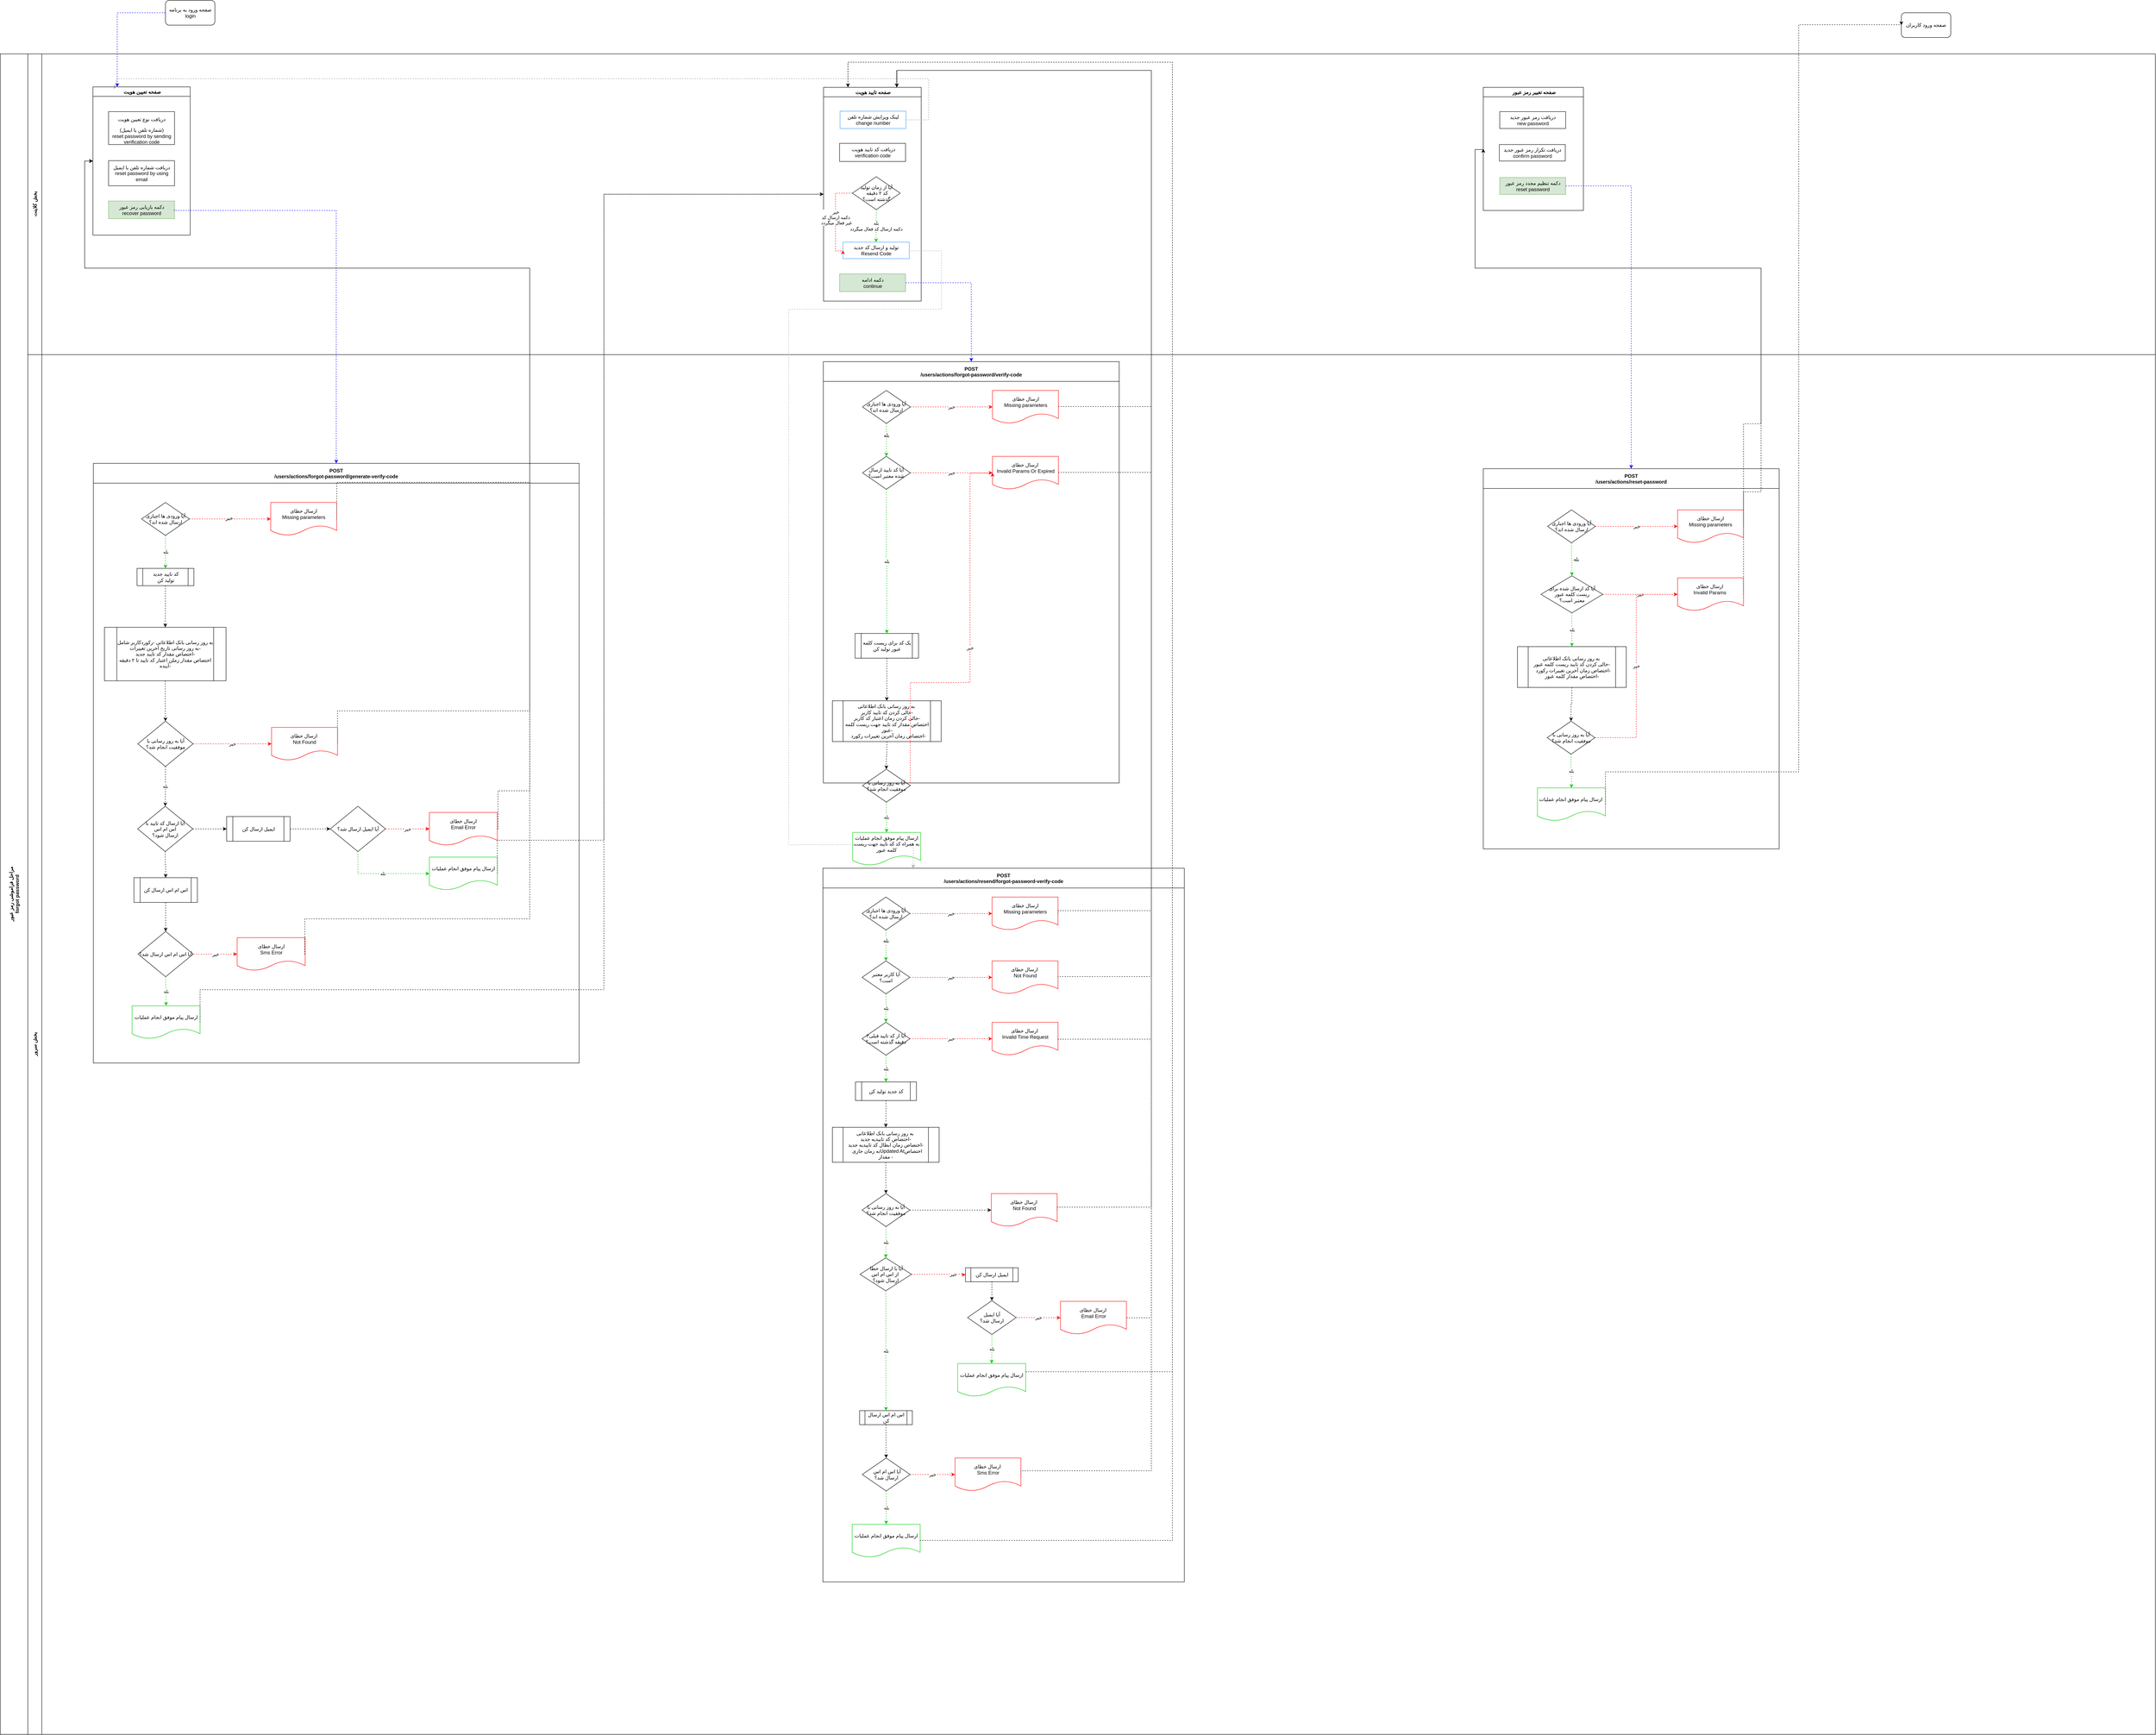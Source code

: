 <mxfile version="10.9.6" type="github"><diagram id="lWfPOPbWUKM3Ms0TFxAV" name="Page-1"><mxGraphModel dx="4256" dy="911" grid="1" gridSize="10" guides="1" tooltips="1" connect="1" arrows="1" fold="1" page="1" pageScale="1" pageWidth="850" pageHeight="1100" math="0" shadow="0"><root><mxCell id="0"/><mxCell id="1" parent="0"/><mxCell id="Nr_hfx2kaNxl8yZD8ZMd-1" value="مراحل فراموشی رمز عبور&lt;br&gt;forgot password&lt;br&gt;" style="swimlane;html=1;childLayout=stackLayout;resizeParent=1;resizeParentMax=0;horizontal=0;startSize=67;horizontalStack=0;" parent="1" vertex="1"><mxGeometry x="-643.5" y="1280" width="5230" height="4080" as="geometry"/></mxCell><mxCell id="Nr_hfx2kaNxl8yZD8ZMd-2" value="بخش کلاینت" style="swimlane;html=1;startSize=34;horizontal=0;" parent="Nr_hfx2kaNxl8yZD8ZMd-1" vertex="1"><mxGeometry x="67" width="5163" height="730" as="geometry"/></mxCell><mxCell id="Nr_hfx2kaNxl8yZD8ZMd-3" value=" صفحه تغییر رمز عبور" style="swimlane;" parent="Nr_hfx2kaNxl8yZD8ZMd-2" vertex="1"><mxGeometry x="3532" y="81" width="243" height="299" as="geometry"/></mxCell><mxCell id="Nr_hfx2kaNxl8yZD8ZMd-4" value="&lt;p&gt;&lt;/p&gt;&lt;p&gt;&lt;/p&gt;&lt;p&gt;&lt;/p&gt;&lt;p&gt;&lt;/p&gt;&lt;p&gt;&lt;/p&gt;&lt;p&gt;دریافت رمز عبور جدید&lt;br&gt;new password&lt;br&gt;&lt;/p&gt;" style="rounded=0;whiteSpace=wrap;html=1;" parent="Nr_hfx2kaNxl8yZD8ZMd-3" vertex="1"><mxGeometry x="40" y="59" width="160" height="41" as="geometry"/></mxCell><mxCell id="Nr_hfx2kaNxl8yZD8ZMd-5" value="&lt;span&gt;دریافت&amp;nbsp;&lt;/span&gt;&lt;span&gt;تکرار رمز عبور جدید&lt;br&gt;confirm password&lt;br&gt;&lt;/span&gt;" style="rounded=0;whiteSpace=wrap;html=1;" parent="Nr_hfx2kaNxl8yZD8ZMd-3" vertex="1"><mxGeometry x="39" y="139" width="160" height="40" as="geometry"/></mxCell><mxCell id="Nr_hfx2kaNxl8yZD8ZMd-6" value="دکمه تنظیم مجدد رمز عبور&lt;br&gt;reset password&lt;br&gt;" style="rounded=0;whiteSpace=wrap;html=1;fillColor=#d5e8d4;strokeColor=#82b366;" parent="Nr_hfx2kaNxl8yZD8ZMd-3" vertex="1"><mxGeometry x="40" y="219" width="160" height="41" as="geometry"/></mxCell><mxCell id="Nr_hfx2kaNxl8yZD8ZMd-7" value=" صفحه تایید هویت" style="swimlane;" parent="Nr_hfx2kaNxl8yZD8ZMd-2" vertex="1"><mxGeometry x="1931" y="81" width="237" height="519" as="geometry"/></mxCell><mxCell id="Nr_hfx2kaNxl8yZD8ZMd-8" value="&lt;p&gt;&lt;/p&gt;&lt;p&gt;&lt;/p&gt;&lt;p&gt;&lt;/p&gt;&lt;p&gt;&lt;/p&gt;&lt;p&gt;&lt;/p&gt;&lt;p&gt;&amp;nbsp;دریافت کد تایید هویت&lt;br&gt;verification code&lt;br&gt;&lt;/p&gt;" style="rounded=0;whiteSpace=wrap;html=1;" parent="Nr_hfx2kaNxl8yZD8ZMd-7" vertex="1"><mxGeometry x="39" y="136" width="160" height="44" as="geometry"/></mxCell><mxCell id="Nr_hfx2kaNxl8yZD8ZMd-9" value="دکمه ادامه&lt;br&gt;continue&lt;br&gt;" style="rounded=0;whiteSpace=wrap;html=1;fillColor=#d5e8d4;strokeColor=#82b366;" parent="Nr_hfx2kaNxl8yZD8ZMd-7" vertex="1"><mxGeometry x="39" y="453" width="160" height="43" as="geometry"/></mxCell><mxCell id="Nr_hfx2kaNxl8yZD8ZMd-10" value="لینک ویرایش شماره تلفن&lt;br&gt;change number&lt;br&gt;" style="rounded=0;whiteSpace=wrap;html=1;fillColor=#FFFFFF;strokeColor=#3399FF;" parent="Nr_hfx2kaNxl8yZD8ZMd-7" vertex="1"><mxGeometry x="40" y="58" width="160" height="42" as="geometry"/></mxCell><mxCell id="lVW3P33FozrDbJI4DWlF-263" value="آیا از زمان تولید&lt;br&gt;&amp;nbsp;کد ۲ دقیقه &lt;br&gt;گذشته است؟" style="rhombus;whiteSpace=wrap;html=1;" vertex="1" parent="Nr_hfx2kaNxl8yZD8ZMd-7"><mxGeometry x="70" y="217" width="116" height="80" as="geometry"/></mxCell><mxCell id="lVW3P33FozrDbJI4DWlF-264" value="تولید و ارسال کد جدید&lt;br&gt;Resend Code" style="rounded=0;whiteSpace=wrap;html=1;fillColor=#FFFFFF;strokeColor=#3399FF;" vertex="1" parent="Nr_hfx2kaNxl8yZD8ZMd-7"><mxGeometry x="47" y="376" width="161" height="40" as="geometry"/></mxCell><mxCell id="lVW3P33FozrDbJI4DWlF-261" value="بله&lt;br&gt;دکمه ارسال کد فعال میگردد" style="edgeStyle=orthogonalEdgeStyle;rounded=0;orthogonalLoop=1;jettySize=auto;html=1;exitX=0.5;exitY=1;exitDx=0;exitDy=0;entryX=0.5;entryY=0;entryDx=0;entryDy=0;dashed=1;strokeColor=#00CC00;" edge="1" parent="Nr_hfx2kaNxl8yZD8ZMd-7" source="lVW3P33FozrDbJI4DWlF-263" target="lVW3P33FozrDbJI4DWlF-264"><mxGeometry relative="1" as="geometry"/></mxCell><mxCell id="lVW3P33FozrDbJI4DWlF-262" value="خیر&lt;br&gt;دکمه ارسال کد&lt;br&gt;&amp;nbsp;غیر فعال میگردد" style="edgeStyle=orthogonalEdgeStyle;rounded=0;orthogonalLoop=1;jettySize=auto;html=1;exitX=0;exitY=0.5;exitDx=0;exitDy=0;entryX=0;entryY=0.5;entryDx=0;entryDy=0;dashed=1;strokeColor=#FF0000;" edge="1" parent="Nr_hfx2kaNxl8yZD8ZMd-7" source="lVW3P33FozrDbJI4DWlF-263" target="lVW3P33FozrDbJI4DWlF-264"><mxGeometry relative="1" as="geometry"><mxPoint x="-949" y="177" as="targetPoint"/><Array as="points"><mxPoint x="29" y="257"/><mxPoint x="29" y="397"/></Array></mxGeometry></mxCell><mxCell id="Nr_hfx2kaNxl8yZD8ZMd-11" value=" صفحه تعیین هویت" style="swimlane;" parent="Nr_hfx2kaNxl8yZD8ZMd-2" vertex="1"><mxGeometry x="158" y="80" width="236" height="360" as="geometry"/></mxCell><mxCell id="Nr_hfx2kaNxl8yZD8ZMd-12" value="&lt;p&gt;دریافت نوع تعیین هویت&lt;/p&gt;&lt;span&gt;(شماره تلفن یا ایمیل)&lt;br&gt;reset password by sending verification code&lt;br&gt;&lt;/span&gt;" style="rounded=0;whiteSpace=wrap;html=1;" parent="Nr_hfx2kaNxl8yZD8ZMd-11" vertex="1"><mxGeometry x="38" y="60" width="160" height="80" as="geometry"/></mxCell><mxCell id="Nr_hfx2kaNxl8yZD8ZMd-13" value="&lt;p&gt;&lt;/p&gt;&lt;p&gt;&lt;/p&gt;&lt;p&gt;&lt;/p&gt;&lt;p&gt;&lt;/p&gt;&lt;p&gt;&lt;/p&gt;&lt;p&gt;دریافت شماره تلفن یا ایمیل&lt;br&gt;reset password by using email&lt;br&gt;&lt;/p&gt;" style="rounded=0;whiteSpace=wrap;html=1;" parent="Nr_hfx2kaNxl8yZD8ZMd-11" vertex="1"><mxGeometry x="38" y="179" width="160" height="61" as="geometry"/></mxCell><mxCell id="Nr_hfx2kaNxl8yZD8ZMd-14" value="دکمه بازیابی رمز عبور&lt;br&gt;recover password&lt;br&gt;" style="rounded=0;whiteSpace=wrap;html=1;fillColor=#d5e8d4;strokeColor=#82b366;" parent="Nr_hfx2kaNxl8yZD8ZMd-11" vertex="1"><mxGeometry x="38" y="277" width="160" height="43" as="geometry"/></mxCell><mxCell id="Nr_hfx2kaNxl8yZD8ZMd-17" style="edgeStyle=orthogonalEdgeStyle;rounded=0;orthogonalLoop=1;jettySize=auto;html=1;exitX=1;exitY=0.5;exitDx=0;exitDy=0;entryX=0.25;entryY=0;entryDx=0;entryDy=0;dashed=1;strokeColor=#999999;" parent="Nr_hfx2kaNxl8yZD8ZMd-2" source="Nr_hfx2kaNxl8yZD8ZMd-10" target="Nr_hfx2kaNxl8yZD8ZMd-11" edge="1"><mxGeometry relative="1" as="geometry"><Array as="points"><mxPoint x="2186" y="160"/><mxPoint x="2186" y="60"/><mxPoint x="215" y="60"/><mxPoint x="215" y="80"/></Array></mxGeometry></mxCell><mxCell id="Nr_hfx2kaNxl8yZD8ZMd-18" value="بخش سرور" style="swimlane;html=1;startSize=34;horizontal=0;" parent="Nr_hfx2kaNxl8yZD8ZMd-1" vertex="1"><mxGeometry x="67" y="730" width="5163" height="3350" as="geometry"/></mxCell><mxCell id="lVW3P33FozrDbJI4DWlF-161" value="POST&#10;/users/actions/forgot-password/generate-verify-code" style="swimlane;startSize=48;" vertex="1" parent="Nr_hfx2kaNxl8yZD8ZMd-18"><mxGeometry x="159" y="264" width="1179" height="1456" as="geometry"/></mxCell><mxCell id="lVW3P33FozrDbJI4DWlF-162" style="edgeStyle=orthogonalEdgeStyle;rounded=0;orthogonalLoop=1;jettySize=auto;html=1;exitX=1;exitY=0.5;exitDx=0;exitDy=0;entryX=0;entryY=0.5;entryDx=0;entryDy=0;dashed=1;strokeColor=#FF0000;" edge="1" parent="lVW3P33FozrDbJI4DWlF-161" source="lVW3P33FozrDbJI4DWlF-165" target="lVW3P33FozrDbJI4DWlF-172"><mxGeometry relative="1" as="geometry"/></mxCell><mxCell id="lVW3P33FozrDbJI4DWlF-163" value="خیر" style="text;html=1;resizable=0;points=[];align=center;verticalAlign=middle;labelBackgroundColor=#ffffff;" vertex="1" connectable="0" parent="lVW3P33FozrDbJI4DWlF-162"><mxGeometry x="-0.025" y="3" relative="1" as="geometry"><mxPoint y="1" as="offset"/></mxGeometry></mxCell><mxCell id="lVW3P33FozrDbJI4DWlF-164" value="بله" style="edgeStyle=orthogonalEdgeStyle;rounded=0;orthogonalLoop=1;jettySize=auto;html=1;exitX=0.5;exitY=1;exitDx=0;exitDy=0;dashed=1;strokeColor=#00CC00;entryX=0.5;entryY=0;entryDx=0;entryDy=0;" edge="1" parent="lVW3P33FozrDbJI4DWlF-161" source="lVW3P33FozrDbJI4DWlF-165" target="lVW3P33FozrDbJI4DWlF-215"><mxGeometry relative="1" as="geometry"><mxPoint x="267.5" y="256" as="targetPoint"/></mxGeometry></mxCell><mxCell id="lVW3P33FozrDbJI4DWlF-165" value="آیا ورودی ها اجباری ارسال شده اند؟" style="rhombus;whiteSpace=wrap;html=1;" vertex="1" parent="lVW3P33FozrDbJI4DWlF-161"><mxGeometry x="117" y="95" width="116" height="80" as="geometry"/></mxCell><mxCell id="lVW3P33FozrDbJI4DWlF-202" style="edgeStyle=orthogonalEdgeStyle;rounded=0;orthogonalLoop=1;jettySize=auto;html=1;entryX=0.5;entryY=0;entryDx=0;entryDy=0;dashed=1;strokeColor=#000000;exitX=0.5;exitY=1;exitDx=0;exitDy=0;" edge="1" parent="lVW3P33FozrDbJI4DWlF-161" source="lVW3P33FozrDbJI4DWlF-215" target="lVW3P33FozrDbJI4DWlF-201"><mxGeometry relative="1" as="geometry"><mxPoint x="267.5" y="336" as="sourcePoint"/></mxGeometry></mxCell><mxCell id="lVW3P33FozrDbJI4DWlF-169" value="بله" style="edgeStyle=orthogonalEdgeStyle;rounded=0;orthogonalLoop=1;jettySize=auto;html=1;exitX=0.5;exitY=1;exitDx=0;exitDy=0;entryX=0.5;entryY=0;entryDx=0;entryDy=0;dashed=1;strokeColor=#00CC00;" edge="1" parent="lVW3P33FozrDbJI4DWlF-161"><mxGeometry relative="1" as="geometry"/></mxCell><mxCell id="lVW3P33FozrDbJI4DWlF-172" value="ارسال خطای&lt;br&gt;Missing parameters" style="shape=document;whiteSpace=wrap;html=1;boundedLbl=1;strokeColor=#FF0000;" vertex="1" parent="lVW3P33FozrDbJI4DWlF-161"><mxGeometry x="430.5" y="95" width="160" height="80" as="geometry"/></mxCell><mxCell id="lVW3P33FozrDbJI4DWlF-173" value="خیر" style="edgeStyle=orthogonalEdgeStyle;rounded=0;orthogonalLoop=1;jettySize=auto;html=1;exitX=1;exitY=0.5;exitDx=0;exitDy=0;entryX=0;entryY=0.5;entryDx=0;entryDy=0;dashed=1;strokeColor=#FF0000;" edge="1" parent="lVW3P33FozrDbJI4DWlF-161"><mxGeometry relative="1" as="geometry"/></mxCell><mxCell id="lVW3P33FozrDbJI4DWlF-174" value="خیر" style="edgeStyle=orthogonalEdgeStyle;rounded=0;orthogonalLoop=1;jettySize=auto;html=1;exitX=0.5;exitY=1;exitDx=0;exitDy=0;entryX=0.5;entryY=0;entryDx=0;entryDy=0;dashed=1;strokeColor=#FF0000;" edge="1" parent="lVW3P33FozrDbJI4DWlF-161"><mxGeometry relative="1" as="geometry"/></mxCell><mxCell id="lVW3P33FozrDbJI4DWlF-175" value="خیر" style="edgeStyle=orthogonalEdgeStyle;rounded=0;orthogonalLoop=1;jettySize=auto;html=1;exitX=1;exitY=0.5;exitDx=0;exitDy=0;dashed=1;strokeColor=#FF0000;" edge="1" parent="lVW3P33FozrDbJI4DWlF-161" source="lVW3P33FozrDbJI4DWlF-177" target="lVW3P33FozrDbJI4DWlF-181"><mxGeometry relative="1" as="geometry"/></mxCell><mxCell id="lVW3P33FozrDbJI4DWlF-204" value="بله" style="edgeStyle=orthogonalEdgeStyle;rounded=0;orthogonalLoop=1;jettySize=auto;html=1;exitX=0.5;exitY=1;exitDx=0;exitDy=0;entryX=0.5;entryY=0;entryDx=0;entryDy=0;dashed=1;strokeColor=#000000;" edge="1" parent="lVW3P33FozrDbJI4DWlF-161" source="lVW3P33FozrDbJI4DWlF-177" target="lVW3P33FozrDbJI4DWlF-203"><mxGeometry relative="1" as="geometry"/></mxCell><mxCell id="lVW3P33FozrDbJI4DWlF-177" value="آیا به روز رسانی با&lt;br&gt;موفقیت انجام شد؟" style="rhombus;whiteSpace=wrap;html=1;" vertex="1" parent="lVW3P33FozrDbJI4DWlF-161"><mxGeometry x="108" y="626" width="134" height="110" as="geometry"/></mxCell><mxCell id="lVW3P33FozrDbJI4DWlF-178" value="بله" style="edgeStyle=orthogonalEdgeStyle;rounded=0;orthogonalLoop=1;jettySize=auto;html=1;exitX=0.5;exitY=1;exitDx=0;exitDy=0;dashed=1;strokeColor=#00CC00;" edge="1" parent="lVW3P33FozrDbJI4DWlF-161"><mxGeometry relative="1" as="geometry"/></mxCell><mxCell id="lVW3P33FozrDbJI4DWlF-180" value="خیر" style="edgeStyle=orthogonalEdgeStyle;rounded=0;orthogonalLoop=1;jettySize=auto;html=1;exitX=1;exitY=0.5;exitDx=0;exitDy=0;entryX=0;entryY=0.5;entryDx=0;entryDy=0;dashed=1;strokeColor=#FF0000;" edge="1" parent="lVW3P33FozrDbJI4DWlF-161"><mxGeometry relative="1" as="geometry"><Array as="points"><mxPoint x="357" y="270"/><mxPoint x="357" y="270"/></Array></mxGeometry></mxCell><mxCell id="lVW3P33FozrDbJI4DWlF-181" value="&lt;span style=&quot;white-space: normal&quot;&gt;ارسال خطای&amp;nbsp;&lt;/span&gt;&lt;br style=&quot;white-space: normal&quot;&gt;&lt;span style=&quot;white-space: normal&quot;&gt;Not Found&lt;/span&gt;" style="shape=document;whiteSpace=wrap;html=1;boundedLbl=1;strokeColor=#FF0000;" vertex="1" parent="lVW3P33FozrDbJI4DWlF-161"><mxGeometry x="432.5" y="641" width="160" height="80" as="geometry"/></mxCell><mxCell id="lVW3P33FozrDbJI4DWlF-182" value="خیر" style="edgeStyle=orthogonalEdgeStyle;rounded=0;orthogonalLoop=1;jettySize=auto;html=1;exitX=1;exitY=0.5;exitDx=0;exitDy=0;entryX=0;entryY=0.5;entryDx=0;entryDy=0;dashed=1;strokeColor=#FF0000;" edge="1" parent="lVW3P33FozrDbJI4DWlF-161"><mxGeometry relative="1" as="geometry"/></mxCell><mxCell id="lVW3P33FozrDbJI4DWlF-185" style="edgeStyle=orthogonalEdgeStyle;rounded=0;orthogonalLoop=1;jettySize=auto;html=1;exitX=0.5;exitY=1;exitDx=0;exitDy=0;dashed=1;strokeColor=#000000;" edge="1" parent="lVW3P33FozrDbJI4DWlF-161"><mxGeometry relative="1" as="geometry"/></mxCell><mxCell id="lVW3P33FozrDbJI4DWlF-186" style="edgeStyle=orthogonalEdgeStyle;rounded=0;orthogonalLoop=1;jettySize=auto;html=1;exitX=1;exitY=0.5;exitDx=0;exitDy=0;entryX=0;entryY=0.5;entryDx=0;entryDy=0;dashed=1;strokeColor=#000000;" edge="1" parent="lVW3P33FozrDbJI4DWlF-161" source="lVW3P33FozrDbJI4DWlF-187" target="lVW3P33FozrDbJI4DWlF-191"><mxGeometry relative="1" as="geometry"/></mxCell><mxCell id="lVW3P33FozrDbJI4DWlF-187" value="ایمیل ارسال کن" style="shape=process;whiteSpace=wrap;html=1;backgroundOutline=1;" vertex="1" parent="lVW3P33FozrDbJI4DWlF-161"><mxGeometry x="323.5" y="857.5" width="154" height="60" as="geometry"/></mxCell><mxCell id="lVW3P33FozrDbJI4DWlF-188" style="edgeStyle=orthogonalEdgeStyle;rounded=0;orthogonalLoop=1;jettySize=auto;html=1;exitX=0.5;exitY=1;exitDx=0;exitDy=0;entryX=0.5;entryY=0;entryDx=0;entryDy=0;dashed=1;strokeColor=#000000;" edge="1" parent="lVW3P33FozrDbJI4DWlF-161"><mxGeometry relative="1" as="geometry"/></mxCell><mxCell id="lVW3P33FozrDbJI4DWlF-189" value="بله" style="edgeStyle=orthogonalEdgeStyle;rounded=0;orthogonalLoop=1;jettySize=auto;html=1;exitX=0.5;exitY=1;exitDx=0;exitDy=0;entryX=0;entryY=0.5;entryDx=0;entryDy=0;dashed=1;strokeColor=#00CC00;" edge="1" parent="lVW3P33FozrDbJI4DWlF-161" source="lVW3P33FozrDbJI4DWlF-191" target="lVW3P33FozrDbJI4DWlF-198"><mxGeometry relative="1" as="geometry"/></mxCell><mxCell id="lVW3P33FozrDbJI4DWlF-190" value="خیر" style="edgeStyle=orthogonalEdgeStyle;rounded=0;orthogonalLoop=1;jettySize=auto;html=1;exitX=1;exitY=0.5;exitDx=0;exitDy=0;dashed=1;strokeColor=#FF0000;entryX=0;entryY=0.5;entryDx=0;entryDy=0;" edge="1" parent="lVW3P33FozrDbJI4DWlF-161" source="lVW3P33FozrDbJI4DWlF-191" target="lVW3P33FozrDbJI4DWlF-196"><mxGeometry relative="1" as="geometry"><mxPoint x="817.5" y="896" as="targetPoint"/><Array as="points"/></mxGeometry></mxCell><mxCell id="lVW3P33FozrDbJI4DWlF-191" value="آیا ایمیل ارسال شد؟" style="rhombus;whiteSpace=wrap;html=1;" vertex="1" parent="lVW3P33FozrDbJI4DWlF-161"><mxGeometry x="575" y="832.5" width="134" height="110" as="geometry"/></mxCell><mxCell id="lVW3P33FozrDbJI4DWlF-192" style="edgeStyle=orthogonalEdgeStyle;rounded=0;orthogonalLoop=1;jettySize=auto;html=1;exitX=1;exitY=0.5;exitDx=0;exitDy=0;entryX=0;entryY=0.5;entryDx=0;entryDy=0;dashed=1;strokeColor=#000000;" edge="1" parent="lVW3P33FozrDbJI4DWlF-161"><mxGeometry relative="1" as="geometry"/></mxCell><mxCell id="lVW3P33FozrDbJI4DWlF-195" value="خیر" style="edgeStyle=orthogonalEdgeStyle;rounded=0;orthogonalLoop=1;jettySize=auto;html=1;exitX=1;exitY=0.5;exitDx=0;exitDy=0;entryX=0;entryY=0.5;entryDx=0;entryDy=0;dashed=1;strokeColor=#FF0000;" edge="1" parent="lVW3P33FozrDbJI4DWlF-161"><mxGeometry relative="1" as="geometry"/></mxCell><mxCell id="lVW3P33FozrDbJI4DWlF-196" value="ارسال خطای&lt;br&gt;Email Error" style="shape=document;whiteSpace=wrap;html=1;boundedLbl=1;strokeColor=#FF0000;" vertex="1" parent="lVW3P33FozrDbJI4DWlF-161"><mxGeometry x="815.5" y="847.5" width="165" height="80" as="geometry"/></mxCell><mxCell id="lVW3P33FozrDbJI4DWlF-197" style="edgeStyle=orthogonalEdgeStyle;rounded=0;orthogonalLoop=1;jettySize=auto;html=1;exitX=1;exitY=0.5;exitDx=0;exitDy=0;entryX=0;entryY=0.5;entryDx=0;entryDy=0;dashed=1;strokeColor=#000000;" edge="1" parent="lVW3P33FozrDbJI4DWlF-161"><mxGeometry relative="1" as="geometry"/></mxCell><mxCell id="lVW3P33FozrDbJI4DWlF-198" value="ارسال پیام موفق انجام عملیات" style="shape=document;whiteSpace=wrap;html=1;boundedLbl=1;strokeColor=#00CC00;" vertex="1" parent="lVW3P33FozrDbJI4DWlF-161"><mxGeometry x="815.5" y="956" width="165" height="80" as="geometry"/></mxCell><mxCell id="lVW3P33FozrDbJI4DWlF-199" value="بله" style="edgeStyle=orthogonalEdgeStyle;rounded=0;orthogonalLoop=1;jettySize=auto;html=1;exitX=0.5;exitY=1;exitDx=0;exitDy=0;dashed=1;strokeColor=#00CC00;" edge="1" parent="lVW3P33FozrDbJI4DWlF-161"><mxGeometry relative="1" as="geometry"/></mxCell><mxCell id="lVW3P33FozrDbJI4DWlF-216" style="edgeStyle=orthogonalEdgeStyle;rounded=0;orthogonalLoop=1;jettySize=auto;html=1;exitX=0.5;exitY=1;exitDx=0;exitDy=0;entryX=0.5;entryY=0;entryDx=0;entryDy=0;dashed=1;strokeColor=#000000;" edge="1" parent="lVW3P33FozrDbJI4DWlF-161" source="lVW3P33FozrDbJI4DWlF-201" target="lVW3P33FozrDbJI4DWlF-177"><mxGeometry relative="1" as="geometry"/></mxCell><mxCell id="lVW3P33FozrDbJI4DWlF-201" value="به روز رسانی بانک اطلاعاتی -رکوردکاربر شامل&lt;br&gt;به روز رسانی تاریخ آخرین تغییرات-&lt;br&gt;اختصاص مقدار کد تایید جدید-&lt;br&gt;اختصاص مقدار زملن اعتبار کد تایید تا ۲ دقیقه آینده-" style="shape=process;whiteSpace=wrap;html=1;backgroundOutline=1;" vertex="1" parent="lVW3P33FozrDbJI4DWlF-161"><mxGeometry x="27" y="398" width="295" height="130" as="geometry"/></mxCell><mxCell id="lVW3P33FozrDbJI4DWlF-205" style="edgeStyle=orthogonalEdgeStyle;rounded=0;orthogonalLoop=1;jettySize=auto;html=1;exitX=1;exitY=0.5;exitDx=0;exitDy=0;entryX=0;entryY=0.5;entryDx=0;entryDy=0;dashed=1;strokeColor=#000000;" edge="1" parent="lVW3P33FozrDbJI4DWlF-161" source="lVW3P33FozrDbJI4DWlF-203" target="lVW3P33FozrDbJI4DWlF-187"><mxGeometry relative="1" as="geometry"/></mxCell><mxCell id="lVW3P33FozrDbJI4DWlF-208" style="edgeStyle=orthogonalEdgeStyle;rounded=0;orthogonalLoop=1;jettySize=auto;html=1;exitX=0.5;exitY=1;exitDx=0;exitDy=0;entryX=0.5;entryY=0;entryDx=0;entryDy=0;dashed=1;strokeColor=#000000;" edge="1" parent="lVW3P33FozrDbJI4DWlF-161" source="lVW3P33FozrDbJI4DWlF-203" target="lVW3P33FozrDbJI4DWlF-207"><mxGeometry relative="1" as="geometry"/></mxCell><mxCell id="lVW3P33FozrDbJI4DWlF-203" value="آیا ارسال کد تایید با &lt;br&gt;اس ام اس &lt;br&gt;ارسال شود؟" style="rhombus;whiteSpace=wrap;html=1;" vertex="1" parent="lVW3P33FozrDbJI4DWlF-161"><mxGeometry x="107.5" y="832.5" width="134" height="110" as="geometry"/></mxCell><mxCell id="lVW3P33FozrDbJI4DWlF-214" style="edgeStyle=orthogonalEdgeStyle;rounded=0;orthogonalLoop=1;jettySize=auto;html=1;exitX=0.5;exitY=1;exitDx=0;exitDy=0;dashed=1;strokeColor=#000000;" edge="1" parent="lVW3P33FozrDbJI4DWlF-161" source="lVW3P33FozrDbJI4DWlF-207" target="lVW3P33FozrDbJI4DWlF-211"><mxGeometry relative="1" as="geometry"/></mxCell><mxCell id="lVW3P33FozrDbJI4DWlF-207" value="اس ام اس ارسال کن" style="shape=process;whiteSpace=wrap;html=1;backgroundOutline=1;" vertex="1" parent="lVW3P33FozrDbJI4DWlF-161"><mxGeometry x="98.5" y="1006" width="154" height="60" as="geometry"/></mxCell><mxCell id="lVW3P33FozrDbJI4DWlF-211" value="آیا اس ام اس ارسال شد؟" style="rhombus;whiteSpace=wrap;html=1;" vertex="1" parent="lVW3P33FozrDbJI4DWlF-161"><mxGeometry x="108.5" y="1136.5" width="134" height="110" as="geometry"/></mxCell><mxCell id="lVW3P33FozrDbJI4DWlF-212" value="ارسال خطای&lt;br&gt;Sms Error" style="shape=document;whiteSpace=wrap;html=1;boundedLbl=1;strokeColor=#FF0000;" vertex="1" parent="lVW3P33FozrDbJI4DWlF-161"><mxGeometry x="349" y="1151.5" width="165" height="80" as="geometry"/></mxCell><mxCell id="lVW3P33FozrDbJI4DWlF-210" value="خیر" style="edgeStyle=orthogonalEdgeStyle;rounded=0;orthogonalLoop=1;jettySize=auto;html=1;exitX=1;exitY=0.5;exitDx=0;exitDy=0;dashed=1;strokeColor=#FF0000;entryX=0;entryY=0.5;entryDx=0;entryDy=0;" edge="1" parent="lVW3P33FozrDbJI4DWlF-161" source="lVW3P33FozrDbJI4DWlF-211" target="lVW3P33FozrDbJI4DWlF-212"><mxGeometry relative="1" as="geometry"><mxPoint x="768.5" y="-824" as="targetPoint"/><Array as="points"/></mxGeometry></mxCell><mxCell id="lVW3P33FozrDbJI4DWlF-213" value="ارسال پیام موفق انجام عملیات" style="shape=document;whiteSpace=wrap;html=1;boundedLbl=1;strokeColor=#00CC00;" vertex="1" parent="lVW3P33FozrDbJI4DWlF-161"><mxGeometry x="94" y="1317" width="165" height="80" as="geometry"/></mxCell><mxCell id="lVW3P33FozrDbJI4DWlF-209" value="بله" style="edgeStyle=orthogonalEdgeStyle;rounded=0;orthogonalLoop=1;jettySize=auto;html=1;exitX=0.5;exitY=1;exitDx=0;exitDy=0;entryX=0.5;entryY=0;entryDx=0;entryDy=0;dashed=1;strokeColor=#00CC00;" edge="1" parent="lVW3P33FozrDbJI4DWlF-161" source="lVW3P33FozrDbJI4DWlF-211" target="lVW3P33FozrDbJI4DWlF-213"><mxGeometry relative="1" as="geometry"/></mxCell><mxCell id="lVW3P33FozrDbJI4DWlF-215" value="کد تایید جدید&lt;br&gt;تولید کن" style="shape=process;whiteSpace=wrap;html=1;backgroundOutline=1;" vertex="1" parent="lVW3P33FozrDbJI4DWlF-161"><mxGeometry x="106" y="255" width="138" height="42" as="geometry"/></mxCell><mxCell id="lVW3P33FozrDbJI4DWlF-220" style="edgeStyle=orthogonalEdgeStyle;rounded=0;orthogonalLoop=1;jettySize=auto;html=1;exitX=0.5;exitY=1;exitDx=0;exitDy=0;entryX=0.5;entryY=0;entryDx=0;entryDy=0;dashed=1;strokeColor=#000000;" edge="1" parent="Nr_hfx2kaNxl8yZD8ZMd-18" source="lVW3P33FozrDbJI4DWlF-86" target="lVW3P33FozrDbJI4DWlF-219"><mxGeometry relative="1" as="geometry"/></mxCell><mxCell id="lVW3P33FozrDbJI4DWlF-86" value="به روز رسانی بانک اطلاعاتی&amp;nbsp;&lt;br&gt;خالی کردن کد تایید کاربر-&lt;br&gt;خالی کردن زمان اعتبار کد کاربر-&lt;br&gt;اختصاص مقدار کد تایید جهت ریست کلمه عبور-&lt;br&gt;&amp;nbsp; اختصاص زمان آخرین تغییرات رکورد-&lt;br&gt;" style="shape=process;whiteSpace=wrap;html=1;backgroundOutline=1;" vertex="1" parent="Nr_hfx2kaNxl8yZD8ZMd-18"><mxGeometry x="1952.5" y="840.5" width="264" height="99" as="geometry"/></mxCell><mxCell id="lVW3P33FozrDbJI4DWlF-100" value="ارسال پیام موفق انجام عملیات به همراه کد کد تایید جهت ریست کلمه عبور" style="shape=document;whiteSpace=wrap;html=1;boundedLbl=1;strokeColor=#00CC00;" vertex="1" parent="Nr_hfx2kaNxl8yZD8ZMd-18"><mxGeometry x="2001.5" y="1160" width="165" height="80" as="geometry"/></mxCell><mxCell id="lVW3P33FozrDbJI4DWlF-85" value="بله" style="edgeStyle=orthogonalEdgeStyle;rounded=0;orthogonalLoop=1;jettySize=auto;html=1;entryX=0.5;entryY=0;entryDx=0;entryDy=0;dashed=1;strokeColor=#00CC00;exitX=0.5;exitY=1;exitDx=0;exitDy=0;" edge="1" parent="Nr_hfx2kaNxl8yZD8ZMd-18" source="lVW3P33FozrDbJI4DWlF-219" target="lVW3P33FozrDbJI4DWlF-100"><mxGeometry relative="1" as="geometry"><mxPoint x="2346.5" y="860" as="sourcePoint"/></mxGeometry></mxCell><mxCell id="lVW3P33FozrDbJI4DWlF-218" style="edgeStyle=orthogonalEdgeStyle;rounded=0;orthogonalLoop=1;jettySize=auto;html=1;exitX=0.5;exitY=1;exitDx=0;exitDy=0;entryX=0.5;entryY=0;entryDx=0;entryDy=0;dashed=1;strokeColor=#000000;" edge="1" parent="Nr_hfx2kaNxl8yZD8ZMd-18" source="lVW3P33FozrDbJI4DWlF-217" target="lVW3P33FozrDbJI4DWlF-86"><mxGeometry relative="1" as="geometry"/></mxCell><mxCell id="lVW3P33FozrDbJI4DWlF-217" value="یک کد برای ریست کلمه عبور تولید کن" style="shape=process;whiteSpace=wrap;html=1;backgroundOutline=1;" vertex="1" parent="Nr_hfx2kaNxl8yZD8ZMd-18"><mxGeometry x="2007.5" y="677" width="154" height="60" as="geometry"/></mxCell><mxCell id="lVW3P33FozrDbJI4DWlF-219" value="آیا به روز رسانی با&lt;br&gt;موفقیت انجام شد؟" style="rhombus;whiteSpace=wrap;html=1;" vertex="1" parent="Nr_hfx2kaNxl8yZD8ZMd-18"><mxGeometry x="2025.5" y="1006.5" width="116" height="80" as="geometry"/></mxCell><mxCell id="lVW3P33FozrDbJI4DWlF-222" value="POST &#10;/users/actions/reset-password" style="swimlane;startSize=48;" vertex="1" parent="Nr_hfx2kaNxl8yZD8ZMd-18"><mxGeometry x="3532" y="277" width="718" height="923" as="geometry"/></mxCell><mxCell id="lVW3P33FozrDbJI4DWlF-223" value="خیر" style="edgeStyle=orthogonalEdgeStyle;rounded=0;orthogonalLoop=1;jettySize=auto;html=1;exitX=1;exitY=0.5;exitDx=0;exitDy=0;entryX=0;entryY=0.5;entryDx=0;entryDy=0;dashed=1;strokeColor=#FF0000;" edge="1" parent="lVW3P33FozrDbJI4DWlF-222" source="lVW3P33FozrDbJI4DWlF-226" target="lVW3P33FozrDbJI4DWlF-230"><mxGeometry relative="1" as="geometry"/></mxCell><mxCell id="lVW3P33FozrDbJI4DWlF-224" style="edgeStyle=orthogonalEdgeStyle;rounded=0;orthogonalLoop=1;jettySize=auto;html=1;exitX=0.5;exitY=1;exitDx=0;exitDy=0;dashed=1;strokeColor=#00CC00;" edge="1" parent="lVW3P33FozrDbJI4DWlF-222" source="lVW3P33FozrDbJI4DWlF-226" target="lVW3P33FozrDbJI4DWlF-228"><mxGeometry relative="1" as="geometry"/></mxCell><mxCell id="lVW3P33FozrDbJI4DWlF-225" value="بله" style="text;html=1;resizable=0;points=[];align=center;verticalAlign=middle;labelBackgroundColor=#ffffff;" vertex="1" connectable="0" parent="lVW3P33FozrDbJI4DWlF-224"><mxGeometry x="-0.015" y="-11" relative="1" as="geometry"><mxPoint x="11" y="-11" as="offset"/></mxGeometry></mxCell><mxCell id="lVW3P33FozrDbJI4DWlF-226" value="آیا ورودی ها اجباری ارسال شده اند؟" style="rhombus;whiteSpace=wrap;html=1;" vertex="1" parent="lVW3P33FozrDbJI4DWlF-222"><mxGeometry x="156" y="100" width="116" height="80" as="geometry"/></mxCell><mxCell id="lVW3P33FozrDbJI4DWlF-227" value="خیر" style="edgeStyle=orthogonalEdgeStyle;rounded=0;orthogonalLoop=1;jettySize=auto;html=1;exitX=1;exitY=0.5;exitDx=0;exitDy=0;entryX=0;entryY=0.5;entryDx=0;entryDy=0;dashed=1;strokeColor=#FF0000;" edge="1" parent="lVW3P33FozrDbJI4DWlF-222" source="lVW3P33FozrDbJI4DWlF-228" target="lVW3P33FozrDbJI4DWlF-234"><mxGeometry relative="1" as="geometry"/></mxCell><mxCell id="lVW3P33FozrDbJI4DWlF-248" value="بله" style="edgeStyle=orthogonalEdgeStyle;rounded=0;orthogonalLoop=1;jettySize=auto;html=1;exitX=0.5;exitY=1;exitDx=0;exitDy=0;entryX=0.5;entryY=0;entryDx=0;entryDy=0;dashed=1;strokeColor=#00CC00;" edge="1" parent="lVW3P33FozrDbJI4DWlF-222" source="lVW3P33FozrDbJI4DWlF-228" target="lVW3P33FozrDbJI4DWlF-245"><mxGeometry relative="1" as="geometry"/></mxCell><mxCell id="lVW3P33FozrDbJI4DWlF-228" value="آیا کد ارسال شده برای&lt;br&gt;ریست کلمه عبور&lt;br&gt;معتبر است؟" style="rhombus;whiteSpace=wrap;html=1;" vertex="1" parent="lVW3P33FozrDbJI4DWlF-222"><mxGeometry x="140" y="260" width="150" height="90" as="geometry"/></mxCell><mxCell id="lVW3P33FozrDbJI4DWlF-229" value="بله" style="edgeStyle=orthogonalEdgeStyle;rounded=0;orthogonalLoop=1;jettySize=auto;html=1;exitX=0.5;exitY=1;exitDx=0;exitDy=0;entryX=0.5;entryY=0;entryDx=0;entryDy=0;dashed=1;strokeColor=#00CC00;" edge="1" parent="lVW3P33FozrDbJI4DWlF-222"><mxGeometry relative="1" as="geometry"/></mxCell><mxCell id="lVW3P33FozrDbJI4DWlF-230" value="ارسال خطای&lt;br&gt;Missing parameters" style="shape=document;whiteSpace=wrap;html=1;boundedLbl=1;strokeColor=#FF0000;" vertex="1" parent="lVW3P33FozrDbJI4DWlF-222"><mxGeometry x="471.5" y="100" width="160" height="80" as="geometry"/></mxCell><mxCell id="lVW3P33FozrDbJI4DWlF-231" value="خیر" style="edgeStyle=orthogonalEdgeStyle;rounded=0;orthogonalLoop=1;jettySize=auto;html=1;exitX=1;exitY=0.5;exitDx=0;exitDy=0;entryX=0;entryY=0.5;entryDx=0;entryDy=0;dashed=1;strokeColor=#FF0000;" edge="1" parent="lVW3P33FozrDbJI4DWlF-222"><mxGeometry relative="1" as="geometry"/></mxCell><mxCell id="lVW3P33FozrDbJI4DWlF-232" value="خیر" style="edgeStyle=orthogonalEdgeStyle;rounded=0;orthogonalLoop=1;jettySize=auto;html=1;exitX=0.5;exitY=1;exitDx=0;exitDy=0;entryX=0.5;entryY=0;entryDx=0;entryDy=0;dashed=1;strokeColor=#FF0000;" edge="1" parent="lVW3P33FozrDbJI4DWlF-222"><mxGeometry relative="1" as="geometry"/></mxCell><mxCell id="lVW3P33FozrDbJI4DWlF-233" value="بله" style="edgeStyle=orthogonalEdgeStyle;rounded=0;orthogonalLoop=1;jettySize=auto;html=1;exitX=0.5;exitY=1;exitDx=0;exitDy=0;dashed=1;strokeColor=#00CC00;" edge="1" parent="lVW3P33FozrDbJI4DWlF-222"><mxGeometry relative="1" as="geometry"/></mxCell><mxCell id="lVW3P33FozrDbJI4DWlF-234" value="&lt;span style=&quot;white-space: normal&quot;&gt;ارسال خطای&amp;nbsp;&lt;/span&gt;&lt;br style=&quot;white-space: normal&quot;&gt;Invalid Params&amp;nbsp;" style="shape=document;whiteSpace=wrap;html=1;boundedLbl=1;strokeColor=#FF0000;" vertex="1" parent="lVW3P33FozrDbJI4DWlF-222"><mxGeometry x="471.5" y="265" width="160" height="80" as="geometry"/></mxCell><mxCell id="lVW3P33FozrDbJI4DWlF-235" value="خیر" style="edgeStyle=orthogonalEdgeStyle;rounded=0;orthogonalLoop=1;jettySize=auto;html=1;exitX=1;exitY=0.5;exitDx=0;exitDy=0;entryX=0;entryY=0.5;entryDx=0;entryDy=0;dashed=1;strokeColor=#FF0000;" edge="1" parent="lVW3P33FozrDbJI4DWlF-222"><mxGeometry relative="1" as="geometry"><Array as="points"><mxPoint x="357" y="270"/><mxPoint x="357" y="270"/></Array></mxGeometry></mxCell><mxCell id="lVW3P33FozrDbJI4DWlF-236" value="خیر" style="edgeStyle=orthogonalEdgeStyle;rounded=0;orthogonalLoop=1;jettySize=auto;html=1;exitX=1;exitY=0.5;exitDx=0;exitDy=0;entryX=0;entryY=0.5;entryDx=0;entryDy=0;dashed=1;strokeColor=#FF0000;" edge="1" parent="lVW3P33FozrDbJI4DWlF-222"><mxGeometry relative="1" as="geometry"/></mxCell><mxCell id="lVW3P33FozrDbJI4DWlF-237" style="edgeStyle=orthogonalEdgeStyle;rounded=0;orthogonalLoop=1;jettySize=auto;html=1;exitX=0.5;exitY=1;exitDx=0;exitDy=0;dashed=1;strokeColor=#000000;" edge="1" parent="lVW3P33FozrDbJI4DWlF-222"><mxGeometry relative="1" as="geometry"/></mxCell><mxCell id="lVW3P33FozrDbJI4DWlF-238" style="edgeStyle=orthogonalEdgeStyle;rounded=0;orthogonalLoop=1;jettySize=auto;html=1;exitX=0.5;exitY=1;exitDx=0;exitDy=0;entryX=0.5;entryY=0;entryDx=0;entryDy=0;dashed=1;strokeColor=#000000;" edge="1" parent="lVW3P33FozrDbJI4DWlF-222"><mxGeometry relative="1" as="geometry"/></mxCell><mxCell id="lVW3P33FozrDbJI4DWlF-239" style="edgeStyle=orthogonalEdgeStyle;rounded=0;orthogonalLoop=1;jettySize=auto;html=1;exitX=1;exitY=0.5;exitDx=0;exitDy=0;entryX=0;entryY=0.5;entryDx=0;entryDy=0;dashed=1;strokeColor=#000000;" edge="1" parent="lVW3P33FozrDbJI4DWlF-222"><mxGeometry relative="1" as="geometry"/></mxCell><mxCell id="lVW3P33FozrDbJI4DWlF-240" value="خیر" style="edgeStyle=orthogonalEdgeStyle;rounded=0;orthogonalLoop=1;jettySize=auto;html=1;exitX=1;exitY=0.5;exitDx=0;exitDy=0;entryX=0;entryY=0.5;entryDx=0;entryDy=0;dashed=1;strokeColor=#FF0000;" edge="1" parent="lVW3P33FozrDbJI4DWlF-222"><mxGeometry relative="1" as="geometry"/></mxCell><mxCell id="lVW3P33FozrDbJI4DWlF-241" style="edgeStyle=orthogonalEdgeStyle;rounded=0;orthogonalLoop=1;jettySize=auto;html=1;exitX=1;exitY=0.5;exitDx=0;exitDy=0;entryX=0;entryY=0.5;entryDx=0;entryDy=0;dashed=1;strokeColor=#000000;" edge="1" parent="lVW3P33FozrDbJI4DWlF-222"><mxGeometry relative="1" as="geometry"/></mxCell><mxCell id="lVW3P33FozrDbJI4DWlF-242" value="بله" style="edgeStyle=orthogonalEdgeStyle;rounded=0;orthogonalLoop=1;jettySize=auto;html=1;exitX=0.5;exitY=1;exitDx=0;exitDy=0;dashed=1;strokeColor=#00CC00;" edge="1" parent="lVW3P33FozrDbJI4DWlF-222"><mxGeometry relative="1" as="geometry"/></mxCell><mxCell id="lVW3P33FozrDbJI4DWlF-249" style="edgeStyle=orthogonalEdgeStyle;rounded=0;orthogonalLoop=1;jettySize=auto;html=1;exitX=0.5;exitY=1;exitDx=0;exitDy=0;entryX=0.5;entryY=0;entryDx=0;entryDy=0;dashed=1;strokeColor=#000000;" edge="1" parent="lVW3P33FozrDbJI4DWlF-222" source="lVW3P33FozrDbJI4DWlF-245" target="lVW3P33FozrDbJI4DWlF-247"><mxGeometry relative="1" as="geometry"/></mxCell><mxCell id="lVW3P33FozrDbJI4DWlF-245" value="به روز رسانی بانک اطلاعاتی&amp;nbsp;&lt;br&gt;خالی کردن کد تایید ریست کلمه عبور-&lt;br&gt;&amp;nbsp; اختصاص زمان آخرین تغییرات رکورد-&lt;br&gt;اختصاص مقدار کلمه عبور-" style="shape=process;whiteSpace=wrap;html=1;backgroundOutline=1;" vertex="1" parent="lVW3P33FozrDbJI4DWlF-222"><mxGeometry x="83" y="432" width="264" height="99" as="geometry"/></mxCell><mxCell id="lVW3P33FozrDbJI4DWlF-246" value="ارسال پیام موفق انجام عملیات&amp;nbsp;" style="shape=document;whiteSpace=wrap;html=1;boundedLbl=1;strokeColor=#00CC00;" vertex="1" parent="lVW3P33FozrDbJI4DWlF-222"><mxGeometry x="131.5" y="775" width="165" height="80" as="geometry"/></mxCell><mxCell id="lVW3P33FozrDbJI4DWlF-250" value="خیر" style="edgeStyle=orthogonalEdgeStyle;rounded=0;orthogonalLoop=1;jettySize=auto;html=1;exitX=1;exitY=0.5;exitDx=0;exitDy=0;entryX=0;entryY=0.5;entryDx=0;entryDy=0;dashed=1;strokeColor=#FF0000;" edge="1" parent="lVW3P33FozrDbJI4DWlF-222" source="lVW3P33FozrDbJI4DWlF-247" target="lVW3P33FozrDbJI4DWlF-234"><mxGeometry relative="1" as="geometry"/></mxCell><mxCell id="lVW3P33FozrDbJI4DWlF-251" value="بله" style="edgeStyle=orthogonalEdgeStyle;rounded=0;orthogonalLoop=1;jettySize=auto;html=1;exitX=0.5;exitY=1;exitDx=0;exitDy=0;entryX=0.5;entryY=0;entryDx=0;entryDy=0;dashed=1;strokeColor=#00CC00;" edge="1" parent="lVW3P33FozrDbJI4DWlF-222" source="lVW3P33FozrDbJI4DWlF-247" target="lVW3P33FozrDbJI4DWlF-246"><mxGeometry relative="1" as="geometry"/></mxCell><mxCell id="lVW3P33FozrDbJI4DWlF-247" value="آیا به روز رسانی با&lt;br&gt;موفقیت انجام شد؟" style="rhombus;whiteSpace=wrap;html=1;" vertex="1" parent="lVW3P33FozrDbJI4DWlF-222"><mxGeometry x="155" y="613" width="116" height="80" as="geometry"/></mxCell><mxCell id="lVW3P33FozrDbJI4DWlF-252" style="edgeStyle=orthogonalEdgeStyle;rounded=0;orthogonalLoop=1;jettySize=auto;html=1;exitX=1;exitY=0.5;exitDx=0;exitDy=0;entryX=0;entryY=0.5;entryDx=0;entryDy=0;dashed=1;strokeColor=#000000;" edge="1" parent="Nr_hfx2kaNxl8yZD8ZMd-1" source="lVW3P33FozrDbJI4DWlF-172" target="Nr_hfx2kaNxl8yZD8ZMd-11"><mxGeometry relative="1" as="geometry"><Array as="points"><mxPoint x="816" y="1040"/><mxPoint x="1285" y="1040"/><mxPoint x="1285" y="520"/><mxPoint x="205" y="520"/><mxPoint x="205" y="260"/></Array></mxGeometry></mxCell><mxCell id="lVW3P33FozrDbJI4DWlF-253" style="edgeStyle=orthogonalEdgeStyle;rounded=0;orthogonalLoop=1;jettySize=auto;html=1;exitX=1;exitY=0.5;exitDx=0;exitDy=0;dashed=1;strokeColor=#000000;entryX=0;entryY=0.5;entryDx=0;entryDy=0;" edge="1" parent="Nr_hfx2kaNxl8yZD8ZMd-1" source="lVW3P33FozrDbJI4DWlF-181" target="Nr_hfx2kaNxl8yZD8ZMd-11"><mxGeometry relative="1" as="geometry"><mxPoint x="173.5" y="250" as="targetPoint"/><Array as="points"><mxPoint x="1285" y="1595"/><mxPoint x="1285" y="520"/><mxPoint x="205" y="520"/><mxPoint x="205" y="260"/></Array></mxGeometry></mxCell><mxCell id="lVW3P33FozrDbJI4DWlF-254" style="edgeStyle=orthogonalEdgeStyle;rounded=0;orthogonalLoop=1;jettySize=auto;html=1;exitX=1;exitY=0.5;exitDx=0;exitDy=0;dashed=1;strokeColor=#000000;entryX=0;entryY=0.5;entryDx=0;entryDy=0;" edge="1" parent="Nr_hfx2kaNxl8yZD8ZMd-1" source="lVW3P33FozrDbJI4DWlF-196" target="Nr_hfx2kaNxl8yZD8ZMd-11"><mxGeometry relative="1" as="geometry"><mxPoint x="483.5" y="570" as="targetPoint"/><Array as="points"><mxPoint x="1208" y="1789"/><mxPoint x="1285" y="1789"/><mxPoint x="1285" y="520"/><mxPoint x="205" y="520"/><mxPoint x="205" y="260"/></Array></mxGeometry></mxCell><mxCell id="lVW3P33FozrDbJI4DWlF-255" style="edgeStyle=orthogonalEdgeStyle;rounded=0;orthogonalLoop=1;jettySize=auto;html=1;exitX=1;exitY=0.5;exitDx=0;exitDy=0;dashed=1;strokeColor=#000000;entryX=0;entryY=0.5;entryDx=0;entryDy=0;" edge="1" parent="Nr_hfx2kaNxl8yZD8ZMd-1" source="lVW3P33FozrDbJI4DWlF-212" target="Nr_hfx2kaNxl8yZD8ZMd-11"><mxGeometry relative="1" as="geometry"><mxPoint x="1353.5" y="690" as="targetPoint"/><Array as="points"><mxPoint x="739" y="2100"/><mxPoint x="1285" y="2100"/><mxPoint x="1285" y="520"/><mxPoint x="205" y="520"/><mxPoint x="205" y="260"/></Array></mxGeometry></mxCell><mxCell id="lVW3P33FozrDbJI4DWlF-256" style="edgeStyle=orthogonalEdgeStyle;rounded=0;orthogonalLoop=1;jettySize=auto;html=1;exitX=1;exitY=0.5;exitDx=0;exitDy=0;entryX=0;entryY=0.5;entryDx=0;entryDy=0;dashed=1;strokeColor=#000000;" edge="1" parent="Nr_hfx2kaNxl8yZD8ZMd-1" source="lVW3P33FozrDbJI4DWlF-230" target="Nr_hfx2kaNxl8yZD8ZMd-3"><mxGeometry relative="1" as="geometry"><Array as="points"><mxPoint x="4273" y="898"/><mxPoint x="4273" y="520"/><mxPoint x="3579" y="520"/><mxPoint x="3579" y="232"/></Array></mxGeometry></mxCell><mxCell id="lVW3P33FozrDbJI4DWlF-257" style="edgeStyle=orthogonalEdgeStyle;rounded=0;orthogonalLoop=1;jettySize=auto;html=1;exitX=1;exitY=0.5;exitDx=0;exitDy=0;dashed=1;strokeColor=#000000;entryX=0;entryY=0.5;entryDx=0;entryDy=0;" edge="1" parent="Nr_hfx2kaNxl8yZD8ZMd-1" source="lVW3P33FozrDbJI4DWlF-234" target="Nr_hfx2kaNxl8yZD8ZMd-3"><mxGeometry relative="1" as="geometry"><mxPoint x="3483.5" y="260" as="targetPoint"/><Array as="points"><mxPoint x="4273" y="1063"/><mxPoint x="4273" y="520"/><mxPoint x="3579" y="520"/><mxPoint x="3579" y="232"/></Array></mxGeometry></mxCell><mxCell id="Nr_hfx2kaNxl8yZD8ZMd-15" style="edgeStyle=orthogonalEdgeStyle;rounded=0;orthogonalLoop=1;jettySize=auto;html=1;exitX=1;exitY=0.5;exitDx=0;exitDy=0;entryX=0.5;entryY=0;entryDx=0;entryDy=0;dashed=1;fillColor=#dae8fc;strokeColor=#0000FF;" parent="Nr_hfx2kaNxl8yZD8ZMd-1" source="Nr_hfx2kaNxl8yZD8ZMd-14" target="lVW3P33FozrDbJI4DWlF-161" edge="1"><mxGeometry relative="1" as="geometry"><Array as="points"><mxPoint x="422" y="380"/><mxPoint x="816" y="380"/></Array></mxGeometry></mxCell><mxCell id="Nr_hfx2kaNxl8yZD8ZMd-20" style="edgeStyle=orthogonalEdgeStyle;rounded=0;orthogonalLoop=1;jettySize=auto;html=1;exitX=1;exitY=0.5;exitDx=0;exitDy=0;dashed=1;strokeColor=#0000FF;entryX=0.5;entryY=0;entryDx=0;entryDy=0;" parent="Nr_hfx2kaNxl8yZD8ZMd-1" source="Nr_hfx2kaNxl8yZD8ZMd-6" target="lVW3P33FozrDbJI4DWlF-222" edge="1"><mxGeometry relative="1" as="geometry"><mxPoint x="3983.5" y="680" as="targetPoint"/></mxGeometry></mxCell><mxCell id="lVW3P33FozrDbJI4DWlF-259" style="edgeStyle=orthogonalEdgeStyle;rounded=0;orthogonalLoop=1;jettySize=auto;html=1;exitX=1;exitY=0.5;exitDx=0;exitDy=0;dashed=1;strokeColor=#000000;entryX=0;entryY=0.5;entryDx=0;entryDy=0;" edge="1" parent="Nr_hfx2kaNxl8yZD8ZMd-1" source="lVW3P33FozrDbJI4DWlF-198" target="Nr_hfx2kaNxl8yZD8ZMd-7"><mxGeometry relative="1" as="geometry"><mxPoint x="1843.5" y="330" as="targetPoint"/><Array as="points"><mxPoint x="1465" y="1909"/><mxPoint x="1465" y="340"/></Array></mxGeometry></mxCell><mxCell id="lVW3P33FozrDbJI4DWlF-260" style="edgeStyle=orthogonalEdgeStyle;rounded=0;orthogonalLoop=1;jettySize=auto;html=1;exitX=1;exitY=0.5;exitDx=0;exitDy=0;dashed=1;strokeColor=#000000;entryX=0;entryY=0.5;entryDx=0;entryDy=0;" edge="1" parent="Nr_hfx2kaNxl8yZD8ZMd-1" source="lVW3P33FozrDbJI4DWlF-213" target="Nr_hfx2kaNxl8yZD8ZMd-7"><mxGeometry relative="1" as="geometry"><mxPoint x="1723.5" y="1110" as="targetPoint"/><Array as="points"><mxPoint x="1465" y="2272"/><mxPoint x="1465" y="340"/></Array></mxGeometry></mxCell><mxCell id="Nr_hfx2kaNxl8yZD8ZMd-19" value="صفحه ورود کاربران" style="rounded=1;whiteSpace=wrap;html=1;" parent="1" vertex="1"><mxGeometry x="3970" y="1180" width="120" height="60" as="geometry"/></mxCell><mxCell id="Nr_hfx2kaNxl8yZD8ZMd-27" style="edgeStyle=orthogonalEdgeStyle;rounded=0;orthogonalLoop=1;jettySize=auto;html=1;exitX=0;exitY=0.5;exitDx=0;exitDy=0;entryX=0.25;entryY=0;entryDx=0;entryDy=0;dashed=1;strokeColor=#0000FF;" parent="1" source="Nr_hfx2kaNxl8yZD8ZMd-26" target="Nr_hfx2kaNxl8yZD8ZMd-11" edge="1"><mxGeometry relative="1" as="geometry"><mxPoint x="-383.667" y="1179.667" as="sourcePoint"/></mxGeometry></mxCell><mxCell id="Nr_hfx2kaNxl8yZD8ZMd-26" value="&lt;span&gt;صفحه ورود به برنامه&lt;/span&gt;&lt;br&gt;&lt;span&gt;login&lt;/span&gt;" style="rounded=1;whiteSpace=wrap;html=1;" parent="1" vertex="1"><mxGeometry x="-242.5" y="1150" width="120" height="60" as="geometry"/></mxCell><mxCell id="lVW3P33FozrDbJI4DWlF-77" value="POST &#10;/users/actions/forgot-password/verify-code" style="swimlane;startSize=48;" vertex="1" parent="1"><mxGeometry x="1354" y="2027" width="718" height="1023" as="geometry"/></mxCell><mxCell id="lVW3P33FozrDbJI4DWlF-78" value="خیر" style="edgeStyle=orthogonalEdgeStyle;rounded=0;orthogonalLoop=1;jettySize=auto;html=1;exitX=1;exitY=0.5;exitDx=0;exitDy=0;entryX=0;entryY=0.5;entryDx=0;entryDy=0;dashed=1;strokeColor=#FF0000;" edge="1" parent="lVW3P33FozrDbJI4DWlF-77" source="lVW3P33FozrDbJI4DWlF-81" target="lVW3P33FozrDbJI4DWlF-87"><mxGeometry relative="1" as="geometry"/></mxCell><mxCell id="lVW3P33FozrDbJI4DWlF-79" style="edgeStyle=orthogonalEdgeStyle;rounded=0;orthogonalLoop=1;jettySize=auto;html=1;exitX=0.5;exitY=1;exitDx=0;exitDy=0;dashed=1;strokeColor=#00CC00;" edge="1" parent="lVW3P33FozrDbJI4DWlF-77" source="lVW3P33FozrDbJI4DWlF-81" target="lVW3P33FozrDbJI4DWlF-83"><mxGeometry relative="1" as="geometry"/></mxCell><mxCell id="lVW3P33FozrDbJI4DWlF-80" value="بله" style="text;html=1;resizable=0;points=[];align=center;verticalAlign=middle;labelBackgroundColor=#ffffff;" vertex="1" connectable="0" parent="lVW3P33FozrDbJI4DWlF-79"><mxGeometry x="-0.015" y="-11" relative="1" as="geometry"><mxPoint x="11" y="-11" as="offset"/></mxGeometry></mxCell><mxCell id="lVW3P33FozrDbJI4DWlF-81" value="آیا ورودی ها اجباری ارسال شده اند؟" style="rhombus;whiteSpace=wrap;html=1;" vertex="1" parent="lVW3P33FozrDbJI4DWlF-77"><mxGeometry x="95" y="70" width="116" height="80" as="geometry"/></mxCell><mxCell id="lVW3P33FozrDbJI4DWlF-82" value="خیر" style="edgeStyle=orthogonalEdgeStyle;rounded=0;orthogonalLoop=1;jettySize=auto;html=1;exitX=1;exitY=0.5;exitDx=0;exitDy=0;entryX=0;entryY=0.5;entryDx=0;entryDy=0;dashed=1;strokeColor=#FF0000;" edge="1" parent="lVW3P33FozrDbJI4DWlF-77" source="lVW3P33FozrDbJI4DWlF-83" target="lVW3P33FozrDbJI4DWlF-92"><mxGeometry relative="1" as="geometry"/></mxCell><mxCell id="lVW3P33FozrDbJI4DWlF-83" value="آیا کد تایید ارسال&lt;br&gt;شده معتبر است؟" style="rhombus;whiteSpace=wrap;html=1;" vertex="1" parent="lVW3P33FozrDbJI4DWlF-77"><mxGeometry x="95" y="230" width="116" height="80" as="geometry"/></mxCell><mxCell id="lVW3P33FozrDbJI4DWlF-84" value="بله" style="edgeStyle=orthogonalEdgeStyle;rounded=0;orthogonalLoop=1;jettySize=auto;html=1;exitX=0.5;exitY=1;exitDx=0;exitDy=0;entryX=0.5;entryY=0;entryDx=0;entryDy=0;dashed=1;strokeColor=#00CC00;" edge="1" parent="lVW3P33FozrDbJI4DWlF-77"><mxGeometry relative="1" as="geometry"/></mxCell><mxCell id="lVW3P33FozrDbJI4DWlF-87" value="ارسال خطای&lt;br&gt;Missing parameters" style="shape=document;whiteSpace=wrap;html=1;boundedLbl=1;strokeColor=#FF0000;" vertex="1" parent="lVW3P33FozrDbJI4DWlF-77"><mxGeometry x="410.5" y="70" width="160" height="80" as="geometry"/></mxCell><mxCell id="lVW3P33FozrDbJI4DWlF-88" value="خیر" style="edgeStyle=orthogonalEdgeStyle;rounded=0;orthogonalLoop=1;jettySize=auto;html=1;exitX=1;exitY=0.5;exitDx=0;exitDy=0;entryX=0;entryY=0.5;entryDx=0;entryDy=0;dashed=1;strokeColor=#FF0000;" edge="1" parent="lVW3P33FozrDbJI4DWlF-77"><mxGeometry relative="1" as="geometry"/></mxCell><mxCell id="lVW3P33FozrDbJI4DWlF-89" value="خیر" style="edgeStyle=orthogonalEdgeStyle;rounded=0;orthogonalLoop=1;jettySize=auto;html=1;exitX=0.5;exitY=1;exitDx=0;exitDy=0;entryX=0.5;entryY=0;entryDx=0;entryDy=0;dashed=1;strokeColor=#FF0000;" edge="1" parent="lVW3P33FozrDbJI4DWlF-77"><mxGeometry relative="1" as="geometry"/></mxCell><mxCell id="lVW3P33FozrDbJI4DWlF-91" value="بله" style="edgeStyle=orthogonalEdgeStyle;rounded=0;orthogonalLoop=1;jettySize=auto;html=1;exitX=0.5;exitY=1;exitDx=0;exitDy=0;dashed=1;strokeColor=#00CC00;" edge="1" parent="lVW3P33FozrDbJI4DWlF-77"><mxGeometry relative="1" as="geometry"/></mxCell><mxCell id="lVW3P33FozrDbJI4DWlF-92" value="&lt;span style=&quot;white-space: normal&quot;&gt;ارسال خطای&amp;nbsp;&lt;/span&gt;&lt;br style=&quot;white-space: normal&quot;&gt;Invalid Params Or Expired" style="shape=document;whiteSpace=wrap;html=1;boundedLbl=1;strokeColor=#FF0000;" vertex="1" parent="lVW3P33FozrDbJI4DWlF-77"><mxGeometry x="410.5" y="230" width="160" height="80" as="geometry"/></mxCell><mxCell id="lVW3P33FozrDbJI4DWlF-93" value="خیر" style="edgeStyle=orthogonalEdgeStyle;rounded=0;orthogonalLoop=1;jettySize=auto;html=1;exitX=1;exitY=0.5;exitDx=0;exitDy=0;entryX=0;entryY=0.5;entryDx=0;entryDy=0;dashed=1;strokeColor=#FF0000;" edge="1" parent="lVW3P33FozrDbJI4DWlF-77"><mxGeometry relative="1" as="geometry"><Array as="points"><mxPoint x="357" y="270"/><mxPoint x="357" y="270"/></Array></mxGeometry></mxCell><mxCell id="lVW3P33FozrDbJI4DWlF-94" value="خیر" style="edgeStyle=orthogonalEdgeStyle;rounded=0;orthogonalLoop=1;jettySize=auto;html=1;exitX=1;exitY=0.5;exitDx=0;exitDy=0;entryX=0;entryY=0.5;entryDx=0;entryDy=0;dashed=1;strokeColor=#FF0000;" edge="1" parent="lVW3P33FozrDbJI4DWlF-77"><mxGeometry relative="1" as="geometry"/></mxCell><mxCell id="lVW3P33FozrDbJI4DWlF-95" style="edgeStyle=orthogonalEdgeStyle;rounded=0;orthogonalLoop=1;jettySize=auto;html=1;exitX=0.5;exitY=1;exitDx=0;exitDy=0;dashed=1;strokeColor=#000000;" edge="1" parent="lVW3P33FozrDbJI4DWlF-77"><mxGeometry relative="1" as="geometry"/></mxCell><mxCell id="lVW3P33FozrDbJI4DWlF-96" style="edgeStyle=orthogonalEdgeStyle;rounded=0;orthogonalLoop=1;jettySize=auto;html=1;exitX=0.5;exitY=1;exitDx=0;exitDy=0;entryX=0.5;entryY=0;entryDx=0;entryDy=0;dashed=1;strokeColor=#000000;" edge="1" parent="lVW3P33FozrDbJI4DWlF-77"><mxGeometry relative="1" as="geometry"/></mxCell><mxCell id="lVW3P33FozrDbJI4DWlF-97" style="edgeStyle=orthogonalEdgeStyle;rounded=0;orthogonalLoop=1;jettySize=auto;html=1;exitX=1;exitY=0.5;exitDx=0;exitDy=0;entryX=0;entryY=0.5;entryDx=0;entryDy=0;dashed=1;strokeColor=#000000;" edge="1" parent="lVW3P33FozrDbJI4DWlF-77"><mxGeometry relative="1" as="geometry"/></mxCell><mxCell id="lVW3P33FozrDbJI4DWlF-98" value="خیر" style="edgeStyle=orthogonalEdgeStyle;rounded=0;orthogonalLoop=1;jettySize=auto;html=1;exitX=1;exitY=0.5;exitDx=0;exitDy=0;entryX=0;entryY=0.5;entryDx=0;entryDy=0;dashed=1;strokeColor=#FF0000;" edge="1" parent="lVW3P33FozrDbJI4DWlF-77"><mxGeometry relative="1" as="geometry"/></mxCell><mxCell id="lVW3P33FozrDbJI4DWlF-99" style="edgeStyle=orthogonalEdgeStyle;rounded=0;orthogonalLoop=1;jettySize=auto;html=1;exitX=1;exitY=0.5;exitDx=0;exitDy=0;entryX=0;entryY=0.5;entryDx=0;entryDy=0;dashed=1;strokeColor=#000000;" edge="1" parent="lVW3P33FozrDbJI4DWlF-77"><mxGeometry relative="1" as="geometry"/></mxCell><mxCell id="lVW3P33FozrDbJI4DWlF-101" value="بله" style="edgeStyle=orthogonalEdgeStyle;rounded=0;orthogonalLoop=1;jettySize=auto;html=1;exitX=0.5;exitY=1;exitDx=0;exitDy=0;dashed=1;strokeColor=#00CC00;" edge="1" parent="lVW3P33FozrDbJI4DWlF-77"><mxGeometry relative="1" as="geometry"/></mxCell><mxCell id="lVW3P33FozrDbJI4DWlF-102" value="POST &#10;/users/actions/resend/forgot-password-verify-code" style="swimlane;startSize=48;" vertex="1" parent="1"><mxGeometry x="1353" y="3257" width="877" height="1733" as="geometry"/></mxCell><mxCell id="lVW3P33FozrDbJI4DWlF-103" value="خیر" style="edgeStyle=orthogonalEdgeStyle;rounded=0;orthogonalLoop=1;jettySize=auto;html=1;exitX=1;exitY=0.5;exitDx=0;exitDy=0;entryX=0;entryY=0.5;entryDx=0;entryDy=0;dashed=1;strokeColor=#FF0000;" edge="1" parent="lVW3P33FozrDbJI4DWlF-102" source="lVW3P33FozrDbJI4DWlF-106" target="lVW3P33FozrDbJI4DWlF-112"><mxGeometry relative="1" as="geometry"/></mxCell><mxCell id="lVW3P33FozrDbJI4DWlF-104" style="edgeStyle=orthogonalEdgeStyle;rounded=0;orthogonalLoop=1;jettySize=auto;html=1;exitX=0.5;exitY=1;exitDx=0;exitDy=0;dashed=1;strokeColor=#00CC00;entryX=0.5;entryY=0;entryDx=0;entryDy=0;" edge="1" parent="lVW3P33FozrDbJI4DWlF-102" source="lVW3P33FozrDbJI4DWlF-106" target="lVW3P33FozrDbJI4DWlF-133"><mxGeometry relative="1" as="geometry"><mxPoint x="122" y="186" as="targetPoint"/><Array as="points"/></mxGeometry></mxCell><mxCell id="lVW3P33FozrDbJI4DWlF-105" value="بله" style="text;html=1;resizable=0;points=[];align=center;verticalAlign=middle;labelBackgroundColor=#ffffff;" vertex="1" connectable="0" parent="lVW3P33FozrDbJI4DWlF-104"><mxGeometry x="-0.015" y="-11" relative="1" as="geometry"><mxPoint x="11" y="-11" as="offset"/></mxGeometry></mxCell><mxCell id="lVW3P33FozrDbJI4DWlF-106" value="آیا ورودی ها اجباری ارسال شده اند؟" style="rhombus;whiteSpace=wrap;html=1;" vertex="1" parent="lVW3P33FozrDbJI4DWlF-102"><mxGeometry x="95" y="70" width="116" height="80" as="geometry"/></mxCell><mxCell id="lVW3P33FozrDbJI4DWlF-107" value="خیر" style="edgeStyle=orthogonalEdgeStyle;rounded=0;orthogonalLoop=1;jettySize=auto;html=1;exitX=1;exitY=0.5;exitDx=0;exitDy=0;entryX=0;entryY=0.5;entryDx=0;entryDy=0;dashed=1;strokeColor=#FF0000;" edge="1" parent="lVW3P33FozrDbJI4DWlF-102" source="lVW3P33FozrDbJI4DWlF-108" target="lVW3P33FozrDbJI4DWlF-117"><mxGeometry relative="1" as="geometry"/></mxCell><mxCell id="lVW3P33FozrDbJI4DWlF-108" value="۲آیا از کد تایید قبلی&lt;br&gt;دقیقه گذشته است؟" style="rhombus;whiteSpace=wrap;html=1;" vertex="1" parent="lVW3P33FozrDbJI4DWlF-102"><mxGeometry x="95" y="374" width="116" height="80" as="geometry"/></mxCell><mxCell id="lVW3P33FozrDbJI4DWlF-109" value="بله" style="edgeStyle=orthogonalEdgeStyle;rounded=0;orthogonalLoop=1;jettySize=auto;html=1;exitX=0.5;exitY=1;exitDx=0;exitDy=0;entryX=0.5;entryY=0;entryDx=0;entryDy=0;dashed=1;strokeColor=#00CC00;" edge="1" parent="lVW3P33FozrDbJI4DWlF-102"><mxGeometry relative="1" as="geometry"/></mxCell><mxCell id="lVW3P33FozrDbJI4DWlF-110" style="edgeStyle=orthogonalEdgeStyle;rounded=0;orthogonalLoop=1;jettySize=auto;html=1;exitX=0.5;exitY=1;exitDx=0;exitDy=0;entryX=0.5;entryY=0;entryDx=0;entryDy=0;dashed=1;strokeColor=#000000;" edge="1" parent="lVW3P33FozrDbJI4DWlF-102" source="lVW3P33FozrDbJI4DWlF-111" target="lVW3P33FozrDbJI4DWlF-130"><mxGeometry relative="1" as="geometry"/></mxCell><mxCell id="lVW3P33FozrDbJI4DWlF-111" value="به روز رسانی بانک اطلاعاتی&amp;nbsp;&lt;br&gt;اختصاص کد تاییدیه جدید-&lt;br&gt;اختصاص زمان ابطال کد تاییدیه جدید-&lt;br&gt;&amp;nbsp; به زمان جاریUpdated Atاختصاص مقدار -" style="shape=process;whiteSpace=wrap;html=1;backgroundOutline=1;" vertex="1" parent="lVW3P33FozrDbJI4DWlF-102"><mxGeometry x="23" y="629" width="259" height="85" as="geometry"/></mxCell><mxCell id="lVW3P33FozrDbJI4DWlF-112" value="ارسال خطای&lt;br&gt;Missing parameters" style="shape=document;whiteSpace=wrap;html=1;boundedLbl=1;strokeColor=#FF0000;" vertex="1" parent="lVW3P33FozrDbJI4DWlF-102"><mxGeometry x="410.5" y="70" width="160" height="80" as="geometry"/></mxCell><mxCell id="lVW3P33FozrDbJI4DWlF-113" value="خیر" style="edgeStyle=orthogonalEdgeStyle;rounded=0;orthogonalLoop=1;jettySize=auto;html=1;exitX=1;exitY=0.5;exitDx=0;exitDy=0;entryX=0;entryY=0.5;entryDx=0;entryDy=0;dashed=1;strokeColor=#FF0000;" edge="1" parent="lVW3P33FozrDbJI4DWlF-102"><mxGeometry relative="1" as="geometry"/></mxCell><mxCell id="lVW3P33FozrDbJI4DWlF-114" value="خیر" style="edgeStyle=orthogonalEdgeStyle;rounded=0;orthogonalLoop=1;jettySize=auto;html=1;exitX=0.5;exitY=1;exitDx=0;exitDy=0;entryX=0.5;entryY=0;entryDx=0;entryDy=0;dashed=1;strokeColor=#FF0000;" edge="1" parent="lVW3P33FozrDbJI4DWlF-102"><mxGeometry relative="1" as="geometry"/></mxCell><mxCell id="lVW3P33FozrDbJI4DWlF-115" value="بله" style="edgeStyle=orthogonalEdgeStyle;rounded=0;orthogonalLoop=1;jettySize=auto;html=1;exitX=0.5;exitY=1;exitDx=0;exitDy=0;dashed=1;strokeColor=#00CC00;entryX=0.5;entryY=0;entryDx=0;entryDy=0;" edge="1" parent="lVW3P33FozrDbJI4DWlF-102" source="lVW3P33FozrDbJI4DWlF-108" target="lVW3P33FozrDbJI4DWlF-127"><mxGeometry relative="1" as="geometry"><mxPoint x="152.667" y="644" as="sourcePoint"/><mxPoint x="222" y="484" as="targetPoint"/></mxGeometry></mxCell><mxCell id="lVW3P33FozrDbJI4DWlF-116" value="بله" style="edgeStyle=orthogonalEdgeStyle;rounded=0;orthogonalLoop=1;jettySize=auto;html=1;exitX=0.5;exitY=1;exitDx=0;exitDy=0;dashed=1;strokeColor=#00CC00;" edge="1" parent="lVW3P33FozrDbJI4DWlF-102"><mxGeometry relative="1" as="geometry"/></mxCell><mxCell id="lVW3P33FozrDbJI4DWlF-117" value="&lt;span style=&quot;white-space: normal&quot;&gt;ارسال خطای&amp;nbsp;&lt;/span&gt;&lt;br style=&quot;white-space: normal&quot;&gt;Invalid Time Request" style="shape=document;whiteSpace=wrap;html=1;boundedLbl=1;strokeColor=#FF0000;" vertex="1" parent="lVW3P33FozrDbJI4DWlF-102"><mxGeometry x="410.5" y="374" width="160" height="80" as="geometry"/></mxCell><mxCell id="lVW3P33FozrDbJI4DWlF-118" value="خیر" style="edgeStyle=orthogonalEdgeStyle;rounded=0;orthogonalLoop=1;jettySize=auto;html=1;exitX=1;exitY=0.5;exitDx=0;exitDy=0;entryX=0;entryY=0.5;entryDx=0;entryDy=0;dashed=1;strokeColor=#FF0000;" edge="1" parent="lVW3P33FozrDbJI4DWlF-102"><mxGeometry relative="1" as="geometry"><Array as="points"><mxPoint x="357" y="270"/><mxPoint x="357" y="270"/></Array></mxGeometry></mxCell><mxCell id="lVW3P33FozrDbJI4DWlF-119" value="خیر" style="edgeStyle=orthogonalEdgeStyle;rounded=0;orthogonalLoop=1;jettySize=auto;html=1;exitX=1;exitY=0.5;exitDx=0;exitDy=0;entryX=0;entryY=0.5;entryDx=0;entryDy=0;dashed=1;strokeColor=#FF0000;" edge="1" parent="lVW3P33FozrDbJI4DWlF-102"><mxGeometry relative="1" as="geometry"/></mxCell><mxCell id="lVW3P33FozrDbJI4DWlF-120" style="edgeStyle=orthogonalEdgeStyle;rounded=0;orthogonalLoop=1;jettySize=auto;html=1;exitX=0.5;exitY=1;exitDx=0;exitDy=0;dashed=1;strokeColor=#000000;" edge="1" parent="lVW3P33FozrDbJI4DWlF-102"><mxGeometry relative="1" as="geometry"/></mxCell><mxCell id="lVW3P33FozrDbJI4DWlF-121" style="edgeStyle=orthogonalEdgeStyle;rounded=0;orthogonalLoop=1;jettySize=auto;html=1;exitX=0.5;exitY=1;exitDx=0;exitDy=0;entryX=0.5;entryY=0;entryDx=0;entryDy=0;dashed=1;strokeColor=#000000;" edge="1" parent="lVW3P33FozrDbJI4DWlF-102"><mxGeometry relative="1" as="geometry"/></mxCell><mxCell id="lVW3P33FozrDbJI4DWlF-122" style="edgeStyle=orthogonalEdgeStyle;rounded=0;orthogonalLoop=1;jettySize=auto;html=1;exitX=1;exitY=0.5;exitDx=0;exitDy=0;entryX=0;entryY=0.5;entryDx=0;entryDy=0;dashed=1;strokeColor=#000000;" edge="1" parent="lVW3P33FozrDbJI4DWlF-102"><mxGeometry relative="1" as="geometry"/></mxCell><mxCell id="lVW3P33FozrDbJI4DWlF-123" value="خیر" style="edgeStyle=orthogonalEdgeStyle;rounded=0;orthogonalLoop=1;jettySize=auto;html=1;exitX=1;exitY=0.5;exitDx=0;exitDy=0;entryX=0;entryY=0.5;entryDx=0;entryDy=0;dashed=1;strokeColor=#FF0000;" edge="1" parent="lVW3P33FozrDbJI4DWlF-102"><mxGeometry relative="1" as="geometry"/></mxCell><mxCell id="lVW3P33FozrDbJI4DWlF-124" style="edgeStyle=orthogonalEdgeStyle;rounded=0;orthogonalLoop=1;jettySize=auto;html=1;exitX=1;exitY=0.5;exitDx=0;exitDy=0;entryX=0;entryY=0.5;entryDx=0;entryDy=0;dashed=1;strokeColor=#000000;" edge="1" parent="lVW3P33FozrDbJI4DWlF-102"><mxGeometry relative="1" as="geometry"/></mxCell><mxCell id="lVW3P33FozrDbJI4DWlF-125" value="بله" style="edgeStyle=orthogonalEdgeStyle;rounded=0;orthogonalLoop=1;jettySize=auto;html=1;exitX=0.5;exitY=1;exitDx=0;exitDy=0;dashed=1;strokeColor=#00CC00;" edge="1" parent="lVW3P33FozrDbJI4DWlF-102"><mxGeometry relative="1" as="geometry"/></mxCell><mxCell id="lVW3P33FozrDbJI4DWlF-126" style="edgeStyle=orthogonalEdgeStyle;rounded=0;orthogonalLoop=1;jettySize=auto;html=1;exitX=0.5;exitY=1;exitDx=0;exitDy=0;entryX=0.5;entryY=0;entryDx=0;entryDy=0;dashed=1;strokeColor=#000000;" edge="1" parent="lVW3P33FozrDbJI4DWlF-102" source="lVW3P33FozrDbJI4DWlF-127" target="lVW3P33FozrDbJI4DWlF-111"><mxGeometry relative="1" as="geometry"/></mxCell><mxCell id="lVW3P33FozrDbJI4DWlF-127" value="کد جدید تولید کن" style="shape=process;whiteSpace=wrap;html=1;backgroundOutline=1;" vertex="1" parent="lVW3P33FozrDbJI4DWlF-102"><mxGeometry x="79" y="519" width="148" height="45" as="geometry"/></mxCell><mxCell id="lVW3P33FozrDbJI4DWlF-128" style="edgeStyle=orthogonalEdgeStyle;rounded=0;orthogonalLoop=1;jettySize=auto;html=1;exitX=1;exitY=0.5;exitDx=0;exitDy=0;dashed=1;strokeColor=#000000;" edge="1" parent="lVW3P33FozrDbJI4DWlF-102" source="lVW3P33FozrDbJI4DWlF-130" target="lVW3P33FozrDbJI4DWlF-131"><mxGeometry relative="1" as="geometry"/></mxCell><mxCell id="lVW3P33FozrDbJI4DWlF-129" value="بله" style="edgeStyle=orthogonalEdgeStyle;rounded=0;orthogonalLoop=1;jettySize=auto;html=1;exitX=0.5;exitY=1;exitDx=0;exitDy=0;entryX=0.5;entryY=0;entryDx=0;entryDy=0;dashed=1;strokeColor=#00CC00;" edge="1" parent="lVW3P33FozrDbJI4DWlF-102" source="lVW3P33FozrDbJI4DWlF-130" target="lVW3P33FozrDbJI4DWlF-137"><mxGeometry relative="1" as="geometry"/></mxCell><mxCell id="lVW3P33FozrDbJI4DWlF-130" value="&amp;nbsp;آیا به روز رسانی با&amp;nbsp;&lt;br&gt;موفقیت انجام شد؟" style="rhombus;whiteSpace=wrap;html=1;" vertex="1" parent="lVW3P33FozrDbJI4DWlF-102"><mxGeometry x="95" y="790" width="116" height="80" as="geometry"/></mxCell><mxCell id="lVW3P33FozrDbJI4DWlF-131" value="&lt;span style=&quot;white-space: normal&quot;&gt;ارسال خطای&amp;nbsp;&lt;/span&gt;&lt;br style=&quot;white-space: normal&quot;&gt;Not Found" style="shape=document;whiteSpace=wrap;html=1;boundedLbl=1;strokeColor=#FF0000;" vertex="1" parent="lVW3P33FozrDbJI4DWlF-102"><mxGeometry x="408.5" y="790" width="160" height="80" as="geometry"/></mxCell><mxCell id="lVW3P33FozrDbJI4DWlF-132" value="بله" style="edgeStyle=orthogonalEdgeStyle;rounded=0;orthogonalLoop=1;jettySize=auto;html=1;exitX=0.5;exitY=1;exitDx=0;exitDy=0;entryX=0.5;entryY=0;entryDx=0;entryDy=0;dashed=1;strokeColor=#00CC00;" edge="1" parent="lVW3P33FozrDbJI4DWlF-102" source="lVW3P33FozrDbJI4DWlF-133" target="lVW3P33FozrDbJI4DWlF-108"><mxGeometry relative="1" as="geometry"/></mxCell><mxCell id="lVW3P33FozrDbJI4DWlF-133" value="آیا کاربر معتبر&lt;br&gt;است؟" style="rhombus;whiteSpace=wrap;html=1;" vertex="1" parent="lVW3P33FozrDbJI4DWlF-102"><mxGeometry x="95" y="225" width="116" height="80" as="geometry"/></mxCell><mxCell id="lVW3P33FozrDbJI4DWlF-134" value="&lt;span style=&quot;white-space: normal&quot;&gt;ارسال خطای&amp;nbsp;&lt;/span&gt;&lt;br style=&quot;white-space: normal&quot;&gt;Not Found" style="shape=document;whiteSpace=wrap;html=1;boundedLbl=1;strokeColor=#FF0000;" vertex="1" parent="lVW3P33FozrDbJI4DWlF-102"><mxGeometry x="410.5" y="225" width="160" height="80" as="geometry"/></mxCell><mxCell id="lVW3P33FozrDbJI4DWlF-135" value="خیر" style="edgeStyle=orthogonalEdgeStyle;rounded=0;orthogonalLoop=1;jettySize=auto;html=1;exitX=1;exitY=0.5;exitDx=0;exitDy=0;entryX=0;entryY=0.5;entryDx=0;entryDy=0;dashed=1;strokeColor=#FF0000;" edge="1" parent="lVW3P33FozrDbJI4DWlF-102" source="lVW3P33FozrDbJI4DWlF-133" target="lVW3P33FozrDbJI4DWlF-134"><mxGeometry relative="1" as="geometry"/></mxCell><mxCell id="lVW3P33FozrDbJI4DWlF-136" value="خیر" style="edgeStyle=orthogonalEdgeStyle;rounded=0;orthogonalLoop=1;jettySize=auto;html=1;exitX=1;exitY=0.5;exitDx=0;exitDy=0;entryX=0;entryY=0.5;entryDx=0;entryDy=0;dashed=1;strokeColor=#FF0000;" edge="1" parent="lVW3P33FozrDbJI4DWlF-102" source="lVW3P33FozrDbJI4DWlF-137" target="lVW3P33FozrDbJI4DWlF-139"><mxGeometry x="0.522" relative="1" as="geometry"><mxPoint as="offset"/><Array as="points"><mxPoint x="345" y="987"/></Array></mxGeometry></mxCell><mxCell id="lVW3P33FozrDbJI4DWlF-137" value="&amp;nbsp;آیا با ارسال خطا &lt;br&gt;از اس ام اس&amp;nbsp;&lt;br&gt;ارسال شود؟" style="rhombus;whiteSpace=wrap;html=1;" vertex="1" parent="lVW3P33FozrDbJI4DWlF-102"><mxGeometry x="90" y="946" width="125" height="80" as="geometry"/></mxCell><mxCell id="lVW3P33FozrDbJI4DWlF-138" style="edgeStyle=orthogonalEdgeStyle;rounded=0;orthogonalLoop=1;jettySize=auto;html=1;exitX=0.5;exitY=1;exitDx=0;exitDy=0;entryX=0.5;entryY=0;entryDx=0;entryDy=0;dashed=1;strokeColor=#000000;" edge="1" parent="lVW3P33FozrDbJI4DWlF-102" source="lVW3P33FozrDbJI4DWlF-139" target="lVW3P33FozrDbJI4DWlF-148"><mxGeometry relative="1" as="geometry"/></mxCell><mxCell id="lVW3P33FozrDbJI4DWlF-139" value="ایمیل ارسال کن" style="shape=process;whiteSpace=wrap;html=1;backgroundOutline=1;" vertex="1" parent="lVW3P33FozrDbJI4DWlF-102"><mxGeometry x="346" y="970" width="128" height="34" as="geometry"/></mxCell><mxCell id="lVW3P33FozrDbJI4DWlF-140" value="خیر" style="edgeStyle=orthogonalEdgeStyle;rounded=0;orthogonalLoop=1;jettySize=auto;html=1;exitX=1;exitY=0.5;exitDx=0;exitDy=0;entryX=0;entryY=0.5;entryDx=0;entryDy=0;dashed=1;strokeColor=#FF0000;" edge="1" parent="lVW3P33FozrDbJI4DWlF-102" source="lVW3P33FozrDbJI4DWlF-142" target="lVW3P33FozrDbJI4DWlF-146"><mxGeometry relative="1" as="geometry"/></mxCell><mxCell id="lVW3P33FozrDbJI4DWlF-141" value="بله" style="edgeStyle=orthogonalEdgeStyle;rounded=0;orthogonalLoop=1;jettySize=auto;html=1;exitX=0.5;exitY=1;exitDx=0;exitDy=0;entryX=0.5;entryY=0;entryDx=0;entryDy=0;dashed=1;strokeColor=#00CC00;" edge="1" parent="lVW3P33FozrDbJI4DWlF-102" source="lVW3P33FozrDbJI4DWlF-142" target="lVW3P33FozrDbJI4DWlF-147"><mxGeometry relative="1" as="geometry"/></mxCell><mxCell id="lVW3P33FozrDbJI4DWlF-142" value="&amp;nbsp;آیا اس ام اس &lt;br&gt;ارسال شد؟" style="rhombus;whiteSpace=wrap;html=1;" vertex="1" parent="lVW3P33FozrDbJI4DWlF-102"><mxGeometry x="95.5" y="1432" width="116" height="80" as="geometry"/></mxCell><mxCell id="lVW3P33FozrDbJI4DWlF-143" style="edgeStyle=orthogonalEdgeStyle;rounded=0;orthogonalLoop=1;jettySize=auto;html=1;exitX=0.5;exitY=1;exitDx=0;exitDy=0;entryX=0.5;entryY=0;entryDx=0;entryDy=0;dashed=1;strokeColor=#000000;" edge="1" parent="lVW3P33FozrDbJI4DWlF-102" source="lVW3P33FozrDbJI4DWlF-144" target="lVW3P33FozrDbJI4DWlF-142"><mxGeometry relative="1" as="geometry"/></mxCell><mxCell id="lVW3P33FozrDbJI4DWlF-144" value="اس ام اس ارسال کن" style="shape=process;whiteSpace=wrap;html=1;backgroundOutline=1;" vertex="1" parent="lVW3P33FozrDbJI4DWlF-102"><mxGeometry x="89" y="1317" width="128" height="34" as="geometry"/></mxCell><mxCell id="lVW3P33FozrDbJI4DWlF-145" value="بله" style="edgeStyle=orthogonalEdgeStyle;rounded=0;orthogonalLoop=1;jettySize=auto;html=1;exitX=0.5;exitY=1;exitDx=0;exitDy=0;dashed=1;strokeColor=#00CC00;entryX=0.5;entryY=0;entryDx=0;entryDy=0;" edge="1" parent="lVW3P33FozrDbJI4DWlF-102" source="lVW3P33FozrDbJI4DWlF-137" target="lVW3P33FozrDbJI4DWlF-144"><mxGeometry relative="1" as="geometry"><mxPoint x="153.667" y="1116" as="targetPoint"/></mxGeometry></mxCell><mxCell id="lVW3P33FozrDbJI4DWlF-146" value="&lt;span style=&quot;white-space: normal&quot;&gt;ارسال خطای&amp;nbsp;&lt;/span&gt;&lt;br style=&quot;white-space: normal&quot;&gt;Sms Error" style="shape=document;whiteSpace=wrap;html=1;boundedLbl=1;strokeColor=#FF0000;" vertex="1" parent="lVW3P33FozrDbJI4DWlF-102"><mxGeometry x="320.5" y="1432" width="160" height="80" as="geometry"/></mxCell><mxCell id="lVW3P33FozrDbJI4DWlF-147" value="ارسال پیام موفق انجام عملیات" style="shape=document;whiteSpace=wrap;html=1;boundedLbl=1;strokeColor=#00CC00;" vertex="1" parent="lVW3P33FozrDbJI4DWlF-102"><mxGeometry x="71" y="1593" width="165" height="80" as="geometry"/></mxCell><mxCell id="lVW3P33FozrDbJI4DWlF-148" value="&amp;nbsp;آیا ایمیل&amp;nbsp;&lt;br&gt;ارسال شد؟" style="rhombus;whiteSpace=wrap;html=1;" vertex="1" parent="lVW3P33FozrDbJI4DWlF-102"><mxGeometry x="351" y="1050" width="118" height="82" as="geometry"/></mxCell><mxCell id="lVW3P33FozrDbJI4DWlF-149" value="&lt;span style=&quot;white-space: normal&quot;&gt;ارسال خطای&amp;nbsp;&lt;/span&gt;&lt;br style=&quot;white-space: normal&quot;&gt;Email Error" style="shape=document;whiteSpace=wrap;html=1;boundedLbl=1;strokeColor=#FF0000;" vertex="1" parent="lVW3P33FozrDbJI4DWlF-102"><mxGeometry x="576.5" y="1051.5" width="160" height="80" as="geometry"/></mxCell><mxCell id="lVW3P33FozrDbJI4DWlF-150" value="خیر" style="edgeStyle=orthogonalEdgeStyle;rounded=0;orthogonalLoop=1;jettySize=auto;html=1;exitX=1;exitY=0.5;exitDx=0;exitDy=0;entryX=0;entryY=0.5;entryDx=0;entryDy=0;dashed=1;strokeColor=#FF0000;" edge="1" parent="lVW3P33FozrDbJI4DWlF-102" source="lVW3P33FozrDbJI4DWlF-148" target="lVW3P33FozrDbJI4DWlF-149"><mxGeometry relative="1" as="geometry"/></mxCell><mxCell id="lVW3P33FozrDbJI4DWlF-151" value="ارسال پیام موفق انجام عملیات" style="shape=document;whiteSpace=wrap;html=1;boundedLbl=1;strokeColor=#00CC00;" vertex="1" parent="lVW3P33FozrDbJI4DWlF-102"><mxGeometry x="327" y="1202.5" width="165" height="80" as="geometry"/></mxCell><mxCell id="lVW3P33FozrDbJI4DWlF-152" value="بله" style="edgeStyle=orthogonalEdgeStyle;rounded=0;orthogonalLoop=1;jettySize=auto;html=1;exitX=0.5;exitY=1;exitDx=0;exitDy=0;entryX=0.5;entryY=0;entryDx=0;entryDy=0;dashed=1;strokeColor=#00CC00;" edge="1" parent="lVW3P33FozrDbJI4DWlF-102" source="lVW3P33FozrDbJI4DWlF-148" target="lVW3P33FozrDbJI4DWlF-151"><mxGeometry relative="1" as="geometry"/></mxCell><mxCell id="lVW3P33FozrDbJI4DWlF-153" style="edgeStyle=orthogonalEdgeStyle;rounded=0;orthogonalLoop=1;jettySize=auto;html=1;exitX=1;exitY=0.5;exitDx=0;exitDy=0;entryX=0.75;entryY=0;entryDx=0;entryDy=0;dashed=1;strokeColor=#000000;" edge="1" parent="1" source="lVW3P33FozrDbJI4DWlF-87" target="Nr_hfx2kaNxl8yZD8ZMd-7"><mxGeometry relative="1" as="geometry"><Array as="points"><mxPoint x="2150" y="2136"/><mxPoint x="2150" y="1320"/><mxPoint x="1533" y="1320"/></Array></mxGeometry></mxCell><mxCell id="lVW3P33FozrDbJI4DWlF-154" style="edgeStyle=orthogonalEdgeStyle;rounded=0;orthogonalLoop=1;jettySize=auto;html=1;exitX=1;exitY=0.5;exitDx=0;exitDy=0;dashed=1;strokeColor=#000000;entryX=0.75;entryY=0;entryDx=0;entryDy=0;" edge="1" parent="1" source="lVW3P33FozrDbJI4DWlF-92" target="Nr_hfx2kaNxl8yZD8ZMd-7"><mxGeometry relative="1" as="geometry"><mxPoint x="1570" y="1470" as="targetPoint"/><Array as="points"><mxPoint x="2150" y="2296"/><mxPoint x="2150" y="1320"/><mxPoint x="1533" y="1320"/></Array></mxGeometry></mxCell><mxCell id="lVW3P33FozrDbJI4DWlF-155" style="edgeStyle=orthogonalEdgeStyle;rounded=0;orthogonalLoop=1;jettySize=auto;html=1;exitX=1;exitY=0.5;exitDx=0;exitDy=0;dashed=1;strokeColor=#000000;entryX=0.75;entryY=0;entryDx=0;entryDy=0;" edge="1" parent="1" source="lVW3P33FozrDbJI4DWlF-112" target="Nr_hfx2kaNxl8yZD8ZMd-7"><mxGeometry relative="1" as="geometry"><mxPoint x="2420" y="2280" as="targetPoint"/><Array as="points"><mxPoint x="1924" y="3360"/><mxPoint x="2150" y="3360"/><mxPoint x="2150" y="1320"/><mxPoint x="1533" y="1320"/></Array></mxGeometry></mxCell><mxCell id="lVW3P33FozrDbJI4DWlF-156" style="edgeStyle=orthogonalEdgeStyle;rounded=0;orthogonalLoop=1;jettySize=auto;html=1;exitX=1;exitY=0.5;exitDx=0;exitDy=0;dashed=1;strokeColor=#000000;entryX=0.75;entryY=0;entryDx=0;entryDy=0;" edge="1" parent="1" source="lVW3P33FozrDbJI4DWlF-134" target="Nr_hfx2kaNxl8yZD8ZMd-7"><mxGeometry relative="1" as="geometry"><mxPoint x="2440" y="2460" as="targetPoint"/><Array as="points"><mxPoint x="2150" y="3520"/><mxPoint x="2150" y="1320"/><mxPoint x="1533" y="1320"/></Array></mxGeometry></mxCell><mxCell id="lVW3P33FozrDbJI4DWlF-157" style="edgeStyle=orthogonalEdgeStyle;rounded=0;orthogonalLoop=1;jettySize=auto;html=1;exitX=1;exitY=0.5;exitDx=0;exitDy=0;dashed=1;strokeColor=#000000;entryX=0.75;entryY=0;entryDx=0;entryDy=0;" edge="1" parent="1" source="lVW3P33FozrDbJI4DWlF-117" target="Nr_hfx2kaNxl8yZD8ZMd-7"><mxGeometry relative="1" as="geometry"><mxPoint x="2530" y="2360" as="targetPoint"/><Array as="points"><mxPoint x="2150" y="3672"/><mxPoint x="2150" y="1320"/><mxPoint x="1533" y="1320"/></Array></mxGeometry></mxCell><mxCell id="lVW3P33FozrDbJI4DWlF-158" style="edgeStyle=orthogonalEdgeStyle;rounded=0;orthogonalLoop=1;jettySize=auto;html=1;exitX=1;exitY=0.5;exitDx=0;exitDy=0;dashed=1;strokeColor=#000000;entryX=0.75;entryY=0;entryDx=0;entryDy=0;" edge="1" parent="1" source="lVW3P33FozrDbJI4DWlF-131" target="Nr_hfx2kaNxl8yZD8ZMd-7"><mxGeometry relative="1" as="geometry"><mxPoint x="2160" y="1940" as="targetPoint"/><Array as="points"><mxPoint x="1921" y="4080"/><mxPoint x="2150" y="4080"/><mxPoint x="2150" y="1320"/><mxPoint x="1533" y="1320"/></Array></mxGeometry></mxCell><mxCell id="lVW3P33FozrDbJI4DWlF-159" style="edgeStyle=orthogonalEdgeStyle;rounded=0;orthogonalLoop=1;jettySize=auto;html=1;exitX=1;exitY=0.5;exitDx=0;exitDy=0;dashed=1;strokeColor=#000000;entryX=0.75;entryY=0;entryDx=0;entryDy=0;" edge="1" parent="1" source="lVW3P33FozrDbJI4DWlF-149" target="Nr_hfx2kaNxl8yZD8ZMd-7"><mxGeometry relative="1" as="geometry"><mxPoint x="2450" y="2880" as="targetPoint"/><Array as="points"><mxPoint x="2150" y="4349"/><mxPoint x="2150" y="1320"/><mxPoint x="1533" y="1320"/></Array></mxGeometry></mxCell><mxCell id="lVW3P33FozrDbJI4DWlF-160" style="edgeStyle=orthogonalEdgeStyle;rounded=0;orthogonalLoop=1;jettySize=auto;html=1;exitX=1;exitY=0.5;exitDx=0;exitDy=0;dashed=1;strokeColor=#000000;entryX=0.75;entryY=0;entryDx=0;entryDy=0;" edge="1" parent="1" source="lVW3P33FozrDbJI4DWlF-146" target="Nr_hfx2kaNxl8yZD8ZMd-7"><mxGeometry relative="1" as="geometry"><mxPoint x="2330" y="2660" as="targetPoint"/><Array as="points"><mxPoint x="1833" y="4720"/><mxPoint x="2150" y="4720"/><mxPoint x="2150" y="1320"/><mxPoint x="1533" y="1320"/></Array></mxGeometry></mxCell><mxCell id="lVW3P33FozrDbJI4DWlF-90" value="بله" style="edgeStyle=orthogonalEdgeStyle;rounded=0;orthogonalLoop=1;jettySize=auto;html=1;exitX=0.5;exitY=1;exitDx=0;exitDy=0;dashed=1;strokeColor=#00CC00;entryX=0.5;entryY=0;entryDx=0;entryDy=0;" edge="1" parent="1" source="lVW3P33FozrDbJI4DWlF-83" target="lVW3P33FozrDbJI4DWlF-217"><mxGeometry relative="1" as="geometry"><mxPoint x="1506.667" y="2527" as="sourcePoint"/><mxPoint x="1460" y="2360" as="targetPoint"/></mxGeometry></mxCell><mxCell id="lVW3P33FozrDbJI4DWlF-221" value="خیر" style="edgeStyle=orthogonalEdgeStyle;rounded=0;orthogonalLoop=1;jettySize=auto;html=1;exitX=1;exitY=0.5;exitDx=0;exitDy=0;entryX=0;entryY=0.5;entryDx=0;entryDy=0;dashed=1;strokeColor=#FF0000;" edge="1" parent="1" source="lVW3P33FozrDbJI4DWlF-219" target="lVW3P33FozrDbJI4DWlF-92"><mxGeometry relative="1" as="geometry"><Array as="points"><mxPoint x="1710" y="2806"/><mxPoint x="1710" y="2298"/></Array></mxGeometry></mxCell><mxCell id="Nr_hfx2kaNxl8yZD8ZMd-16" style="edgeStyle=orthogonalEdgeStyle;rounded=0;orthogonalLoop=1;jettySize=auto;html=1;exitX=1;exitY=0.5;exitDx=0;exitDy=0;entryX=0.5;entryY=0;entryDx=0;entryDy=0;dashed=1;fillColor=#dae8fc;strokeColor=#0000FF;" parent="1" source="Nr_hfx2kaNxl8yZD8ZMd-9" target="lVW3P33FozrDbJI4DWlF-77" edge="1"><mxGeometry relative="1" as="geometry"><Array as="points"><mxPoint x="1713" y="1835"/></Array></mxGeometry></mxCell><mxCell id="lVW3P33FozrDbJI4DWlF-258" style="edgeStyle=orthogonalEdgeStyle;rounded=0;orthogonalLoop=1;jettySize=auto;html=1;exitX=1;exitY=0.5;exitDx=0;exitDy=0;dashed=1;strokeColor=#000000;entryX=0;entryY=0.5;entryDx=0;entryDy=0;" edge="1" parent="1" source="lVW3P33FozrDbJI4DWlF-246" target="Nr_hfx2kaNxl8yZD8ZMd-19"><mxGeometry relative="1" as="geometry"><mxPoint x="4040" y="1960" as="targetPoint"/><Array as="points"><mxPoint x="3721" y="3023"/><mxPoint x="3721" y="1209"/></Array></mxGeometry></mxCell><mxCell id="lVW3P33FozrDbJI4DWlF-265" style="edgeStyle=orthogonalEdgeStyle;rounded=0;orthogonalLoop=1;jettySize=auto;html=1;exitX=1;exitY=0.5;exitDx=0;exitDy=0;dashed=1;strokeColor=#ADADAD;entryX=0.25;entryY=0;entryDx=0;entryDy=0;" edge="1" parent="1" source="lVW3P33FozrDbJI4DWlF-264" target="lVW3P33FozrDbJI4DWlF-102"><mxGeometry relative="1" as="geometry"><mxPoint x="1220" y="2910" as="targetPoint"/><Array as="points"><mxPoint x="1641" y="1758"/><mxPoint x="1641" y="1900"/><mxPoint x="1270" y="1900"/><mxPoint x="1270" y="3200"/><mxPoint x="1573" y="3200"/></Array></mxGeometry></mxCell><mxCell id="lVW3P33FozrDbJI4DWlF-266" style="edgeStyle=orthogonalEdgeStyle;rounded=0;orthogonalLoop=1;jettySize=auto;html=1;exitX=1;exitY=0.25;exitDx=0;exitDy=0;dashed=1;strokeColor=#000000;entryX=0.25;entryY=0;entryDx=0;entryDy=0;" edge="1" parent="1" source="lVW3P33FozrDbJI4DWlF-151" target="Nr_hfx2kaNxl8yZD8ZMd-7"><mxGeometry relative="1" as="geometry"><mxPoint x="2330" y="1820" as="targetPoint"/><Array as="points"><mxPoint x="2201" y="4480"/><mxPoint x="2201" y="1300"/><mxPoint x="1413" y="1300"/></Array></mxGeometry></mxCell><mxCell id="lVW3P33FozrDbJI4DWlF-267" style="edgeStyle=orthogonalEdgeStyle;rounded=0;orthogonalLoop=1;jettySize=auto;html=1;exitX=1;exitY=0.5;exitDx=0;exitDy=0;dashed=1;strokeColor=#000000;entryX=0.25;entryY=0;entryDx=0;entryDy=0;" edge="1" parent="1" source="lVW3P33FozrDbJI4DWlF-147" target="Nr_hfx2kaNxl8yZD8ZMd-7"><mxGeometry relative="1" as="geometry"><mxPoint x="2400" y="1920" as="targetPoint"/><Array as="points"><mxPoint x="2201" y="4889"/><mxPoint x="2201" y="1300"/><mxPoint x="1413" y="1300"/></Array></mxGeometry></mxCell></root></mxGraphModel></diagram></mxfile>